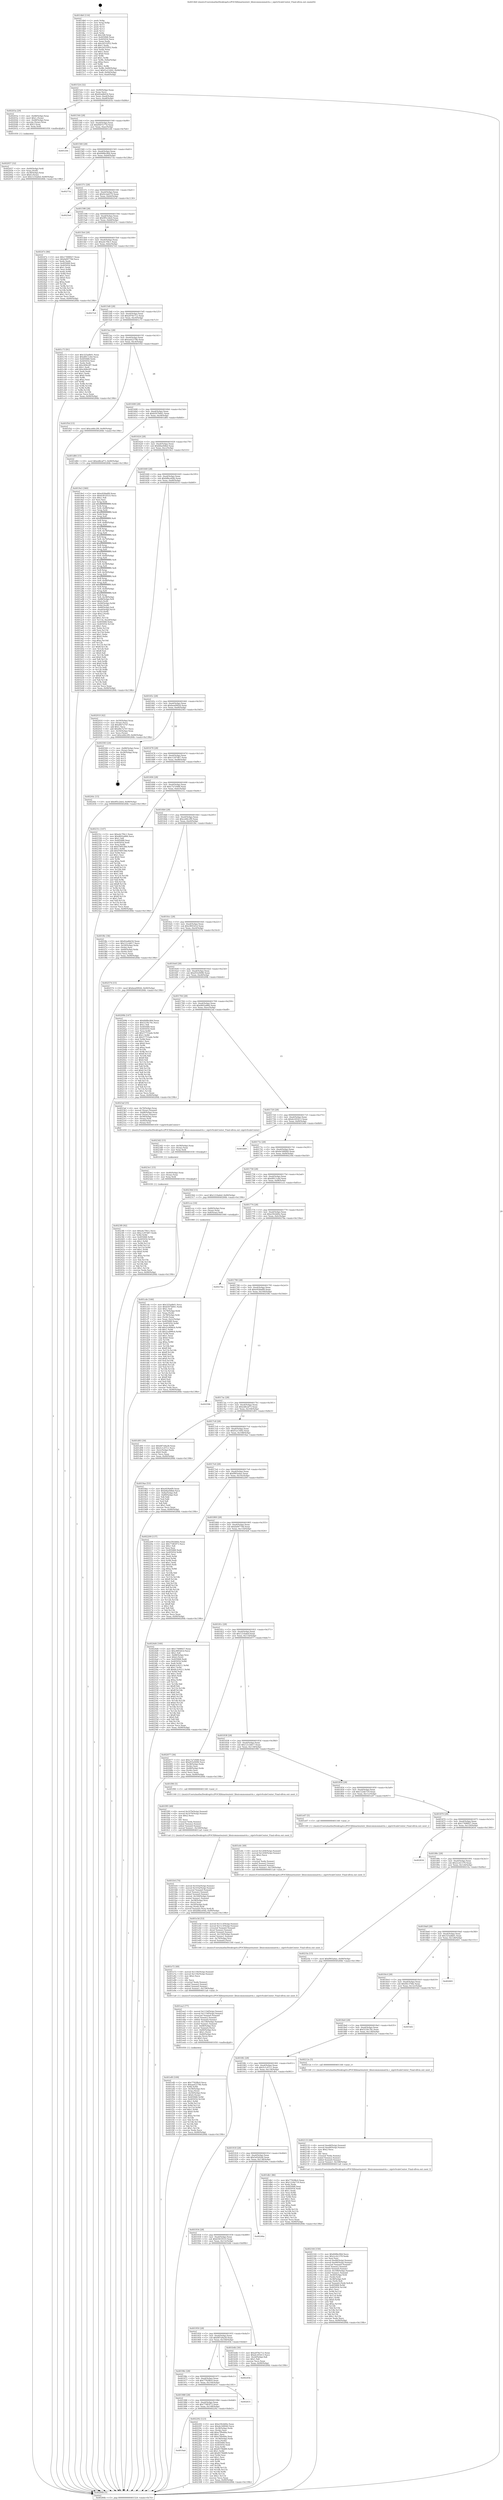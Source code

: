 digraph "0x4014b0" {
  label = "0x4014b0 (/mnt/c/Users/mathe/Desktop/tcc/POCII/binaries/extr_libuicommonmatrix.c_uiprivScaleCenter_Final-ollvm.out::main(0))"
  labelloc = "t"
  node[shape=record]

  Entry [label="",width=0.3,height=0.3,shape=circle,fillcolor=black,style=filled]
  "0x401524" [label="{
     0x401524 [32]\l
     | [instrs]\l
     &nbsp;&nbsp;0x401524 \<+6\>: mov -0x90(%rbp),%eax\l
     &nbsp;&nbsp;0x40152a \<+2\>: mov %eax,%ecx\l
     &nbsp;&nbsp;0x40152c \<+6\>: sub $0x82ad6d34,%ecx\l
     &nbsp;&nbsp;0x401532 \<+6\>: mov %eax,-0xa4(%rbp)\l
     &nbsp;&nbsp;0x401538 \<+6\>: mov %ecx,-0xa8(%rbp)\l
     &nbsp;&nbsp;0x40153e \<+6\>: je 000000000040203a \<main+0xb8a\>\l
  }"]
  "0x40203a" [label="{
     0x40203a [29]\l
     | [instrs]\l
     &nbsp;&nbsp;0x40203a \<+4\>: mov -0x48(%rbp),%rax\l
     &nbsp;&nbsp;0x40203e \<+6\>: movl $0x1,(%rax)\l
     &nbsp;&nbsp;0x402044 \<+4\>: mov -0x48(%rbp),%rax\l
     &nbsp;&nbsp;0x402048 \<+3\>: movslq (%rax),%rax\l
     &nbsp;&nbsp;0x40204b \<+4\>: shl $0x3,%rax\l
     &nbsp;&nbsp;0x40204f \<+3\>: mov %rax,%rdi\l
     &nbsp;&nbsp;0x402052 \<+5\>: call 0000000000401050 \<malloc@plt\>\l
     | [calls]\l
     &nbsp;&nbsp;0x401050 \{1\} (unknown)\l
  }"]
  "0x401544" [label="{
     0x401544 [28]\l
     | [instrs]\l
     &nbsp;&nbsp;0x401544 \<+5\>: jmp 0000000000401549 \<main+0x99\>\l
     &nbsp;&nbsp;0x401549 \<+6\>: mov -0xa4(%rbp),%eax\l
     &nbsp;&nbsp;0x40154f \<+5\>: sub $0x8407e77d,%eax\l
     &nbsp;&nbsp;0x401554 \<+6\>: mov %eax,-0xac(%rbp)\l
     &nbsp;&nbsp;0x40155a \<+6\>: je 0000000000401c64 \<main+0x7b4\>\l
  }"]
  Exit [label="",width=0.3,height=0.3,shape=circle,fillcolor=black,style=filled,peripheries=2]
  "0x401c64" [label="{
     0x401c64\l
  }", style=dashed]
  "0x401560" [label="{
     0x401560 [28]\l
     | [instrs]\l
     &nbsp;&nbsp;0x401560 \<+5\>: jmp 0000000000401565 \<main+0xb5\>\l
     &nbsp;&nbsp;0x401565 \<+6\>: mov -0xa4(%rbp),%eax\l
     &nbsp;&nbsp;0x40156b \<+5\>: sub $0x848bc90d,%eax\l
     &nbsp;&nbsp;0x401570 \<+6\>: mov %eax,-0xb0(%rbp)\l
     &nbsp;&nbsp;0x401576 \<+6\>: je 000000000040273a \<main+0x128a\>\l
  }"]
  "0x4023f0" [label="{
     0x4023f0 [92]\l
     | [instrs]\l
     &nbsp;&nbsp;0x4023f0 \<+5\>: mov $0xa4c7f4c1,%ecx\l
     &nbsp;&nbsp;0x4023f5 \<+5\>: mov $0xc1297d67,%edx\l
     &nbsp;&nbsp;0x4023fa \<+3\>: xor %r8d,%r8d\l
     &nbsp;&nbsp;0x4023fd \<+8\>: mov 0x405068,%r9d\l
     &nbsp;&nbsp;0x402405 \<+8\>: mov 0x405054,%r10d\l
     &nbsp;&nbsp;0x40240d \<+4\>: sub $0x1,%r8d\l
     &nbsp;&nbsp;0x402411 \<+3\>: mov %r9d,%r11d\l
     &nbsp;&nbsp;0x402414 \<+3\>: add %r8d,%r11d\l
     &nbsp;&nbsp;0x402417 \<+4\>: imul %r11d,%r9d\l
     &nbsp;&nbsp;0x40241b \<+4\>: and $0x1,%r9d\l
     &nbsp;&nbsp;0x40241f \<+4\>: cmp $0x0,%r9d\l
     &nbsp;&nbsp;0x402423 \<+3\>: sete %bl\l
     &nbsp;&nbsp;0x402426 \<+4\>: cmp $0xa,%r10d\l
     &nbsp;&nbsp;0x40242a \<+4\>: setl %r14b\l
     &nbsp;&nbsp;0x40242e \<+3\>: mov %bl,%r15b\l
     &nbsp;&nbsp;0x402431 \<+3\>: and %r14b,%r15b\l
     &nbsp;&nbsp;0x402434 \<+3\>: xor %r14b,%bl\l
     &nbsp;&nbsp;0x402437 \<+3\>: or %bl,%r15b\l
     &nbsp;&nbsp;0x40243a \<+4\>: test $0x1,%r15b\l
     &nbsp;&nbsp;0x40243e \<+3\>: cmovne %edx,%ecx\l
     &nbsp;&nbsp;0x402441 \<+6\>: mov %ecx,-0x90(%rbp)\l
     &nbsp;&nbsp;0x402447 \<+5\>: jmp 000000000040284b \<main+0x139b\>\l
  }"]
  "0x40273a" [label="{
     0x40273a\l
  }", style=dashed]
  "0x40157c" [label="{
     0x40157c [28]\l
     | [instrs]\l
     &nbsp;&nbsp;0x40157c \<+5\>: jmp 0000000000401581 \<main+0xd1\>\l
     &nbsp;&nbsp;0x401581 \<+6\>: mov -0xa4(%rbp),%eax\l
     &nbsp;&nbsp;0x401587 \<+5\>: sub $0x9c2ab579,%eax\l
     &nbsp;&nbsp;0x40158c \<+6\>: mov %eax,-0xb4(%rbp)\l
     &nbsp;&nbsp;0x401592 \<+6\>: je 00000000004025e0 \<main+0x1130\>\l
  }"]
  "0x4023e1" [label="{
     0x4023e1 [15]\l
     | [instrs]\l
     &nbsp;&nbsp;0x4023e1 \<+4\>: mov -0x40(%rbp),%rax\l
     &nbsp;&nbsp;0x4023e5 \<+3\>: mov (%rax),%rax\l
     &nbsp;&nbsp;0x4023e8 \<+3\>: mov %rax,%rdi\l
     &nbsp;&nbsp;0x4023eb \<+5\>: call 0000000000401030 \<free@plt\>\l
     | [calls]\l
     &nbsp;&nbsp;0x401030 \{1\} (unknown)\l
  }"]
  "0x4025e0" [label="{
     0x4025e0\l
  }", style=dashed]
  "0x401598" [label="{
     0x401598 [28]\l
     | [instrs]\l
     &nbsp;&nbsp;0x401598 \<+5\>: jmp 000000000040159d \<main+0xed\>\l
     &nbsp;&nbsp;0x40159d \<+6\>: mov -0xa4(%rbp),%eax\l
     &nbsp;&nbsp;0x4015a3 \<+5\>: sub $0x9f5c2de4,%eax\l
     &nbsp;&nbsp;0x4015a8 \<+6\>: mov %eax,-0xb8(%rbp)\l
     &nbsp;&nbsp;0x4015ae \<+6\>: je 000000000040247e \<main+0xfce\>\l
  }"]
  "0x4023d2" [label="{
     0x4023d2 [15]\l
     | [instrs]\l
     &nbsp;&nbsp;0x4023d2 \<+4\>: mov -0x58(%rbp),%rax\l
     &nbsp;&nbsp;0x4023d6 \<+3\>: mov (%rax),%rax\l
     &nbsp;&nbsp;0x4023d9 \<+3\>: mov %rax,%rdi\l
     &nbsp;&nbsp;0x4023dc \<+5\>: call 0000000000401030 \<free@plt\>\l
     | [calls]\l
     &nbsp;&nbsp;0x401030 \{1\} (unknown)\l
  }"]
  "0x40247e" [label="{
     0x40247e [86]\l
     | [instrs]\l
     &nbsp;&nbsp;0x40247e \<+5\>: mov $0x17498927,%eax\l
     &nbsp;&nbsp;0x402483 \<+5\>: mov $0xfa09779d,%ecx\l
     &nbsp;&nbsp;0x402488 \<+2\>: xor %edx,%edx\l
     &nbsp;&nbsp;0x40248a \<+7\>: mov 0x405068,%esi\l
     &nbsp;&nbsp;0x402491 \<+7\>: mov 0x405054,%edi\l
     &nbsp;&nbsp;0x402498 \<+3\>: sub $0x1,%edx\l
     &nbsp;&nbsp;0x40249b \<+3\>: mov %esi,%r8d\l
     &nbsp;&nbsp;0x40249e \<+3\>: add %edx,%r8d\l
     &nbsp;&nbsp;0x4024a1 \<+4\>: imul %r8d,%esi\l
     &nbsp;&nbsp;0x4024a5 \<+3\>: and $0x1,%esi\l
     &nbsp;&nbsp;0x4024a8 \<+3\>: cmp $0x0,%esi\l
     &nbsp;&nbsp;0x4024ab \<+4\>: sete %r9b\l
     &nbsp;&nbsp;0x4024af \<+3\>: cmp $0xa,%edi\l
     &nbsp;&nbsp;0x4024b2 \<+4\>: setl %r10b\l
     &nbsp;&nbsp;0x4024b6 \<+3\>: mov %r9b,%r11b\l
     &nbsp;&nbsp;0x4024b9 \<+3\>: and %r10b,%r11b\l
     &nbsp;&nbsp;0x4024bc \<+3\>: xor %r10b,%r9b\l
     &nbsp;&nbsp;0x4024bf \<+3\>: or %r9b,%r11b\l
     &nbsp;&nbsp;0x4024c2 \<+4\>: test $0x1,%r11b\l
     &nbsp;&nbsp;0x4024c6 \<+3\>: cmovne %ecx,%eax\l
     &nbsp;&nbsp;0x4024c9 \<+6\>: mov %eax,-0x90(%rbp)\l
     &nbsp;&nbsp;0x4024cf \<+5\>: jmp 000000000040284b \<main+0x139b\>\l
  }"]
  "0x4015b4" [label="{
     0x4015b4 [28]\l
     | [instrs]\l
     &nbsp;&nbsp;0x4015b4 \<+5\>: jmp 00000000004015b9 \<main+0x109\>\l
     &nbsp;&nbsp;0x4015b9 \<+6\>: mov -0xa4(%rbp),%eax\l
     &nbsp;&nbsp;0x4015bf \<+5\>: sub $0xa4c7f4c1,%eax\l
     &nbsp;&nbsp;0x4015c4 \<+6\>: mov %eax,-0xbc(%rbp)\l
     &nbsp;&nbsp;0x4015ca \<+6\>: je 00000000004027e4 \<main+0x1334\>\l
  }"]
  "0x4019a4" [label="{
     0x4019a4\l
  }", style=dashed]
  "0x4027e4" [label="{
     0x4027e4\l
  }", style=dashed]
  "0x4015d0" [label="{
     0x4015d0 [28]\l
     | [instrs]\l
     &nbsp;&nbsp;0x4015d0 \<+5\>: jmp 00000000004015d5 \<main+0x125\>\l
     &nbsp;&nbsp;0x4015d5 \<+6\>: mov -0xa4(%rbp),%eax\l
     &nbsp;&nbsp;0x4015db \<+5\>: sub $0xa976e712,%eax\l
     &nbsp;&nbsp;0x4015e0 \<+6\>: mov %eax,-0xc0(%rbp)\l
     &nbsp;&nbsp;0x4015e6 \<+6\>: je 0000000000401c73 \<main+0x7c3\>\l
  }"]
  "0x402292" [label="{
     0x402292 [123]\l
     | [instrs]\l
     &nbsp;&nbsp;0x402292 \<+5\>: mov $0xe59cb60e,%eax\l
     &nbsp;&nbsp;0x402297 \<+5\>: mov $0xde348940,%ecx\l
     &nbsp;&nbsp;0x40229c \<+4\>: mov -0x38(%rbp),%rdx\l
     &nbsp;&nbsp;0x4022a0 \<+2\>: mov (%rdx),%esi\l
     &nbsp;&nbsp;0x4022a2 \<+6\>: add $0xe7f0e84a,%esi\l
     &nbsp;&nbsp;0x4022a8 \<+3\>: add $0x1,%esi\l
     &nbsp;&nbsp;0x4022ab \<+6\>: sub $0xe7f0e84a,%esi\l
     &nbsp;&nbsp;0x4022b1 \<+4\>: mov -0x38(%rbp),%rdx\l
     &nbsp;&nbsp;0x4022b5 \<+2\>: mov %esi,(%rdx)\l
     &nbsp;&nbsp;0x4022b7 \<+7\>: mov 0x405068,%esi\l
     &nbsp;&nbsp;0x4022be \<+7\>: mov 0x405054,%edi\l
     &nbsp;&nbsp;0x4022c5 \<+3\>: mov %esi,%r8d\l
     &nbsp;&nbsp;0x4022c8 \<+7\>: sub $0x8579b8f9,%r8d\l
     &nbsp;&nbsp;0x4022cf \<+4\>: sub $0x1,%r8d\l
     &nbsp;&nbsp;0x4022d3 \<+7\>: add $0x8579b8f9,%r8d\l
     &nbsp;&nbsp;0x4022da \<+4\>: imul %r8d,%esi\l
     &nbsp;&nbsp;0x4022de \<+3\>: and $0x1,%esi\l
     &nbsp;&nbsp;0x4022e1 \<+3\>: cmp $0x0,%esi\l
     &nbsp;&nbsp;0x4022e4 \<+4\>: sete %r9b\l
     &nbsp;&nbsp;0x4022e8 \<+3\>: cmp $0xa,%edi\l
     &nbsp;&nbsp;0x4022eb \<+4\>: setl %r10b\l
     &nbsp;&nbsp;0x4022ef \<+3\>: mov %r9b,%r11b\l
     &nbsp;&nbsp;0x4022f2 \<+3\>: and %r10b,%r11b\l
     &nbsp;&nbsp;0x4022f5 \<+3\>: xor %r10b,%r9b\l
     &nbsp;&nbsp;0x4022f8 \<+3\>: or %r9b,%r11b\l
     &nbsp;&nbsp;0x4022fb \<+4\>: test $0x1,%r11b\l
     &nbsp;&nbsp;0x4022ff \<+3\>: cmovne %ecx,%eax\l
     &nbsp;&nbsp;0x402302 \<+6\>: mov %eax,-0x90(%rbp)\l
     &nbsp;&nbsp;0x402308 \<+5\>: jmp 000000000040284b \<main+0x139b\>\l
  }"]
  "0x401c73" [label="{
     0x401c73 [91]\l
     | [instrs]\l
     &nbsp;&nbsp;0x401c73 \<+5\>: mov $0x325adb01,%eax\l
     &nbsp;&nbsp;0x401c78 \<+5\>: mov $0xdf411c6d,%ecx\l
     &nbsp;&nbsp;0x401c7d \<+7\>: mov 0x405068,%edx\l
     &nbsp;&nbsp;0x401c84 \<+7\>: mov 0x405054,%esi\l
     &nbsp;&nbsp;0x401c8b \<+2\>: mov %edx,%edi\l
     &nbsp;&nbsp;0x401c8d \<+6\>: sub $0xc606c0f7,%edi\l
     &nbsp;&nbsp;0x401c93 \<+3\>: sub $0x1,%edi\l
     &nbsp;&nbsp;0x401c96 \<+6\>: add $0xc606c0f7,%edi\l
     &nbsp;&nbsp;0x401c9c \<+3\>: imul %edi,%edx\l
     &nbsp;&nbsp;0x401c9f \<+3\>: and $0x1,%edx\l
     &nbsp;&nbsp;0x401ca2 \<+3\>: cmp $0x0,%edx\l
     &nbsp;&nbsp;0x401ca5 \<+4\>: sete %r8b\l
     &nbsp;&nbsp;0x401ca9 \<+3\>: cmp $0xa,%esi\l
     &nbsp;&nbsp;0x401cac \<+4\>: setl %r9b\l
     &nbsp;&nbsp;0x401cb0 \<+3\>: mov %r8b,%r10b\l
     &nbsp;&nbsp;0x401cb3 \<+3\>: and %r9b,%r10b\l
     &nbsp;&nbsp;0x401cb6 \<+3\>: xor %r9b,%r8b\l
     &nbsp;&nbsp;0x401cb9 \<+3\>: or %r8b,%r10b\l
     &nbsp;&nbsp;0x401cbc \<+4\>: test $0x1,%r10b\l
     &nbsp;&nbsp;0x401cc0 \<+3\>: cmovne %ecx,%eax\l
     &nbsp;&nbsp;0x401cc3 \<+6\>: mov %eax,-0x90(%rbp)\l
     &nbsp;&nbsp;0x401cc9 \<+5\>: jmp 000000000040284b \<main+0x139b\>\l
  }"]
  "0x4015ec" [label="{
     0x4015ec [28]\l
     | [instrs]\l
     &nbsp;&nbsp;0x4015ec \<+5\>: jmp 00000000004015f1 \<main+0x141\>\l
     &nbsp;&nbsp;0x4015f1 \<+6\>: mov -0xa4(%rbp),%eax\l
     &nbsp;&nbsp;0x4015f7 \<+5\>: sub $0xaa42279b,%eax\l
     &nbsp;&nbsp;0x4015fc \<+6\>: mov %eax,-0xc4(%rbp)\l
     &nbsp;&nbsp;0x401602 \<+6\>: je 0000000000401f5d \<main+0xaad\>\l
  }"]
  "0x401988" [label="{
     0x401988 [28]\l
     | [instrs]\l
     &nbsp;&nbsp;0x401988 \<+5\>: jmp 000000000040198d \<main+0x4dd\>\l
     &nbsp;&nbsp;0x40198d \<+6\>: mov -0xa4(%rbp),%eax\l
     &nbsp;&nbsp;0x401993 \<+5\>: sub $0x77d83f73,%eax\l
     &nbsp;&nbsp;0x401998 \<+6\>: mov %eax,-0x148(%rbp)\l
     &nbsp;&nbsp;0x40199e \<+6\>: je 0000000000402292 \<main+0xde2\>\l
  }"]
  "0x401f5d" [label="{
     0x401f5d [15]\l
     | [instrs]\l
     &nbsp;&nbsp;0x401f5d \<+10\>: movl $0xce66c2f9,-0x90(%rbp)\l
     &nbsp;&nbsp;0x401f67 \<+5\>: jmp 000000000040284b \<main+0x139b\>\l
  }"]
  "0x401608" [label="{
     0x401608 [28]\l
     | [instrs]\l
     &nbsp;&nbsp;0x401608 \<+5\>: jmp 000000000040160d \<main+0x15d\>\l
     &nbsp;&nbsp;0x40160d \<+6\>: mov -0xa4(%rbp),%eax\l
     &nbsp;&nbsp;0x401613 \<+5\>: sub $0xb507b841,%eax\l
     &nbsp;&nbsp;0x401618 \<+6\>: mov %eax,-0xc8(%rbp)\l
     &nbsp;&nbsp;0x40161e \<+6\>: je 0000000000401d84 \<main+0x8d4\>\l
  }"]
  "0x402631" [label="{
     0x402631\l
  }", style=dashed]
  "0x401d84" [label="{
     0x401d84 [15]\l
     | [instrs]\l
     &nbsp;&nbsp;0x401d84 \<+10\>: movl $0xed6caf73,-0x90(%rbp)\l
     &nbsp;&nbsp;0x401d8e \<+5\>: jmp 000000000040284b \<main+0x139b\>\l
  }"]
  "0x401624" [label="{
     0x401624 [28]\l
     | [instrs]\l
     &nbsp;&nbsp;0x401624 \<+5\>: jmp 0000000000401629 \<main+0x179\>\l
     &nbsp;&nbsp;0x401629 \<+6\>: mov -0xa4(%rbp),%eax\l
     &nbsp;&nbsp;0x40162f \<+5\>: sub $0xb8ae9dbd,%eax\l
     &nbsp;&nbsp;0x401634 \<+6\>: mov %eax,-0xcc(%rbp)\l
     &nbsp;&nbsp;0x40163a \<+6\>: je 00000000004019e3 \<main+0x533\>\l
  }"]
  "0x40196c" [label="{
     0x40196c [28]\l
     | [instrs]\l
     &nbsp;&nbsp;0x40196c \<+5\>: jmp 0000000000401971 \<main+0x4c1\>\l
     &nbsp;&nbsp;0x401971 \<+6\>: mov -0xa4(%rbp),%eax\l
     &nbsp;&nbsp;0x401977 \<+5\>: sub $0x7792f8c0,%eax\l
     &nbsp;&nbsp;0x40197c \<+6\>: mov %eax,-0x144(%rbp)\l
     &nbsp;&nbsp;0x401982 \<+6\>: je 0000000000402631 \<main+0x1181\>\l
  }"]
  "0x4019e3" [label="{
     0x4019e3 [360]\l
     | [instrs]\l
     &nbsp;&nbsp;0x4019e3 \<+5\>: mov $0xe928a6f9,%eax\l
     &nbsp;&nbsp;0x4019e8 \<+5\>: mov $0x63610533,%ecx\l
     &nbsp;&nbsp;0x4019ed \<+2\>: mov $0x1,%dl\l
     &nbsp;&nbsp;0x4019ef \<+2\>: xor %esi,%esi\l
     &nbsp;&nbsp;0x4019f1 \<+3\>: mov %rsp,%rdi\l
     &nbsp;&nbsp;0x4019f4 \<+4\>: add $0xfffffffffffffff0,%rdi\l
     &nbsp;&nbsp;0x4019f8 \<+3\>: mov %rdi,%rsp\l
     &nbsp;&nbsp;0x4019fb \<+7\>: mov %rdi,-0x88(%rbp)\l
     &nbsp;&nbsp;0x401a02 \<+3\>: mov %rsp,%rdi\l
     &nbsp;&nbsp;0x401a05 \<+4\>: add $0xfffffffffffffff0,%rdi\l
     &nbsp;&nbsp;0x401a09 \<+3\>: mov %rdi,%rsp\l
     &nbsp;&nbsp;0x401a0c \<+3\>: mov %rsp,%r8\l
     &nbsp;&nbsp;0x401a0f \<+4\>: add $0xfffffffffffffff0,%r8\l
     &nbsp;&nbsp;0x401a13 \<+3\>: mov %r8,%rsp\l
     &nbsp;&nbsp;0x401a16 \<+4\>: mov %r8,-0x80(%rbp)\l
     &nbsp;&nbsp;0x401a1a \<+3\>: mov %rsp,%r8\l
     &nbsp;&nbsp;0x401a1d \<+4\>: add $0xfffffffffffffff0,%r8\l
     &nbsp;&nbsp;0x401a21 \<+3\>: mov %r8,%rsp\l
     &nbsp;&nbsp;0x401a24 \<+4\>: mov %r8,-0x78(%rbp)\l
     &nbsp;&nbsp;0x401a28 \<+3\>: mov %rsp,%r8\l
     &nbsp;&nbsp;0x401a2b \<+4\>: add $0xfffffffffffffff0,%r8\l
     &nbsp;&nbsp;0x401a2f \<+3\>: mov %r8,%rsp\l
     &nbsp;&nbsp;0x401a32 \<+4\>: mov %r8,-0x70(%rbp)\l
     &nbsp;&nbsp;0x401a36 \<+3\>: mov %rsp,%r8\l
     &nbsp;&nbsp;0x401a39 \<+4\>: add $0xfffffffffffffff0,%r8\l
     &nbsp;&nbsp;0x401a3d \<+3\>: mov %r8,%rsp\l
     &nbsp;&nbsp;0x401a40 \<+4\>: mov %r8,-0x68(%rbp)\l
     &nbsp;&nbsp;0x401a44 \<+3\>: mov %rsp,%r8\l
     &nbsp;&nbsp;0x401a47 \<+4\>: add $0xfffffffffffffff0,%r8\l
     &nbsp;&nbsp;0x401a4b \<+3\>: mov %r8,%rsp\l
     &nbsp;&nbsp;0x401a4e \<+4\>: mov %r8,-0x60(%rbp)\l
     &nbsp;&nbsp;0x401a52 \<+3\>: mov %rsp,%r8\l
     &nbsp;&nbsp;0x401a55 \<+4\>: add $0xfffffffffffffff0,%r8\l
     &nbsp;&nbsp;0x401a59 \<+3\>: mov %r8,%rsp\l
     &nbsp;&nbsp;0x401a5c \<+4\>: mov %r8,-0x58(%rbp)\l
     &nbsp;&nbsp;0x401a60 \<+3\>: mov %rsp,%r8\l
     &nbsp;&nbsp;0x401a63 \<+4\>: add $0xfffffffffffffff0,%r8\l
     &nbsp;&nbsp;0x401a67 \<+3\>: mov %r8,%rsp\l
     &nbsp;&nbsp;0x401a6a \<+4\>: mov %r8,-0x50(%rbp)\l
     &nbsp;&nbsp;0x401a6e \<+3\>: mov %rsp,%r8\l
     &nbsp;&nbsp;0x401a71 \<+4\>: add $0xfffffffffffffff0,%r8\l
     &nbsp;&nbsp;0x401a75 \<+3\>: mov %r8,%rsp\l
     &nbsp;&nbsp;0x401a78 \<+4\>: mov %r8,-0x48(%rbp)\l
     &nbsp;&nbsp;0x401a7c \<+3\>: mov %rsp,%r8\l
     &nbsp;&nbsp;0x401a7f \<+4\>: add $0xfffffffffffffff0,%r8\l
     &nbsp;&nbsp;0x401a83 \<+3\>: mov %r8,%rsp\l
     &nbsp;&nbsp;0x401a86 \<+4\>: mov %r8,-0x40(%rbp)\l
     &nbsp;&nbsp;0x401a8a \<+3\>: mov %rsp,%r8\l
     &nbsp;&nbsp;0x401a8d \<+4\>: add $0xfffffffffffffff0,%r8\l
     &nbsp;&nbsp;0x401a91 \<+3\>: mov %r8,%rsp\l
     &nbsp;&nbsp;0x401a94 \<+4\>: mov %r8,-0x38(%rbp)\l
     &nbsp;&nbsp;0x401a98 \<+7\>: mov -0x88(%rbp),%r8\l
     &nbsp;&nbsp;0x401a9f \<+7\>: movl $0x0,(%r8)\l
     &nbsp;&nbsp;0x401aa6 \<+7\>: mov -0x94(%rbp),%r9d\l
     &nbsp;&nbsp;0x401aad \<+3\>: mov %r9d,(%rdi)\l
     &nbsp;&nbsp;0x401ab0 \<+4\>: mov -0x80(%rbp),%r8\l
     &nbsp;&nbsp;0x401ab4 \<+7\>: mov -0xa0(%rbp),%r10\l
     &nbsp;&nbsp;0x401abb \<+3\>: mov %r10,(%r8)\l
     &nbsp;&nbsp;0x401abe \<+3\>: cmpl $0x2,(%rdi)\l
     &nbsp;&nbsp;0x401ac1 \<+4\>: setne %r11b\l
     &nbsp;&nbsp;0x401ac5 \<+4\>: and $0x1,%r11b\l
     &nbsp;&nbsp;0x401ac9 \<+4\>: mov %r11b,-0x2d(%rbp)\l
     &nbsp;&nbsp;0x401acd \<+7\>: mov 0x405068,%ebx\l
     &nbsp;&nbsp;0x401ad4 \<+8\>: mov 0x405054,%r14d\l
     &nbsp;&nbsp;0x401adc \<+3\>: sub $0x1,%esi\l
     &nbsp;&nbsp;0x401adf \<+3\>: mov %ebx,%r15d\l
     &nbsp;&nbsp;0x401ae2 \<+3\>: add %esi,%r15d\l
     &nbsp;&nbsp;0x401ae5 \<+4\>: imul %r15d,%ebx\l
     &nbsp;&nbsp;0x401ae9 \<+3\>: and $0x1,%ebx\l
     &nbsp;&nbsp;0x401aec \<+3\>: cmp $0x0,%ebx\l
     &nbsp;&nbsp;0x401aef \<+4\>: sete %r11b\l
     &nbsp;&nbsp;0x401af3 \<+4\>: cmp $0xa,%r14d\l
     &nbsp;&nbsp;0x401af7 \<+4\>: setl %r12b\l
     &nbsp;&nbsp;0x401afb \<+3\>: mov %r11b,%r13b\l
     &nbsp;&nbsp;0x401afe \<+4\>: xor $0xff,%r13b\l
     &nbsp;&nbsp;0x401b02 \<+3\>: mov %r12b,%sil\l
     &nbsp;&nbsp;0x401b05 \<+4\>: xor $0xff,%sil\l
     &nbsp;&nbsp;0x401b09 \<+3\>: xor $0x0,%dl\l
     &nbsp;&nbsp;0x401b0c \<+3\>: mov %r13b,%dil\l
     &nbsp;&nbsp;0x401b0f \<+4\>: and $0x0,%dil\l
     &nbsp;&nbsp;0x401b13 \<+3\>: and %dl,%r11b\l
     &nbsp;&nbsp;0x401b16 \<+3\>: mov %sil,%r8b\l
     &nbsp;&nbsp;0x401b19 \<+4\>: and $0x0,%r8b\l
     &nbsp;&nbsp;0x401b1d \<+3\>: and %dl,%r12b\l
     &nbsp;&nbsp;0x401b20 \<+3\>: or %r11b,%dil\l
     &nbsp;&nbsp;0x401b23 \<+3\>: or %r12b,%r8b\l
     &nbsp;&nbsp;0x401b26 \<+3\>: xor %r8b,%dil\l
     &nbsp;&nbsp;0x401b29 \<+3\>: or %sil,%r13b\l
     &nbsp;&nbsp;0x401b2c \<+4\>: xor $0xff,%r13b\l
     &nbsp;&nbsp;0x401b30 \<+3\>: or $0x0,%dl\l
     &nbsp;&nbsp;0x401b33 \<+3\>: and %dl,%r13b\l
     &nbsp;&nbsp;0x401b36 \<+3\>: or %r13b,%dil\l
     &nbsp;&nbsp;0x401b39 \<+4\>: test $0x1,%dil\l
     &nbsp;&nbsp;0x401b3d \<+3\>: cmovne %ecx,%eax\l
     &nbsp;&nbsp;0x401b40 \<+6\>: mov %eax,-0x90(%rbp)\l
     &nbsp;&nbsp;0x401b46 \<+5\>: jmp 000000000040284b \<main+0x139b\>\l
  }"]
  "0x401640" [label="{
     0x401640 [28]\l
     | [instrs]\l
     &nbsp;&nbsp;0x401640 \<+5\>: jmp 0000000000401645 \<main+0x195\>\l
     &nbsp;&nbsp;0x401645 \<+6\>: mov -0xa4(%rbp),%eax\l
     &nbsp;&nbsp;0x40164b \<+5\>: sub $0xb8bce64b,%eax\l
     &nbsp;&nbsp;0x401650 \<+6\>: mov %eax,-0xd0(%rbp)\l
     &nbsp;&nbsp;0x401656 \<+6\>: je 0000000000402010 \<main+0xb60\>\l
  }"]
  "0x40245b" [label="{
     0x40245b\l
  }", style=dashed]
  "0x402010" [label="{
     0x402010 [42]\l
     | [instrs]\l
     &nbsp;&nbsp;0x402010 \<+4\>: mov -0x50(%rbp),%rax\l
     &nbsp;&nbsp;0x402014 \<+2\>: mov (%rax),%ecx\l
     &nbsp;&nbsp;0x402016 \<+6\>: sub $0xd9e7a747,%ecx\l
     &nbsp;&nbsp;0x40201c \<+3\>: add $0x1,%ecx\l
     &nbsp;&nbsp;0x40201f \<+6\>: add $0xd9e7a747,%ecx\l
     &nbsp;&nbsp;0x402025 \<+4\>: mov -0x50(%rbp),%rax\l
     &nbsp;&nbsp;0x402029 \<+2\>: mov %ecx,(%rax)\l
     &nbsp;&nbsp;0x40202b \<+10\>: movl $0xce66c2f9,-0x90(%rbp)\l
     &nbsp;&nbsp;0x402035 \<+5\>: jmp 000000000040284b \<main+0x139b\>\l
  }"]
  "0x40165c" [label="{
     0x40165c [28]\l
     | [instrs]\l
     &nbsp;&nbsp;0x40165c \<+5\>: jmp 0000000000401661 \<main+0x1b1\>\l
     &nbsp;&nbsp;0x401661 \<+6\>: mov -0xa4(%rbp),%eax\l
     &nbsp;&nbsp;0x401667 \<+5\>: sub $0xbea09926,%eax\l
     &nbsp;&nbsp;0x40166c \<+6\>: mov %eax,-0xd4(%rbp)\l
     &nbsp;&nbsp;0x401672 \<+6\>: je 0000000000402583 \<main+0x10d3\>\l
  }"]
  "0x402164" [label="{
     0x402164 [150]\l
     | [instrs]\l
     &nbsp;&nbsp;0x402164 \<+5\>: mov $0x848bc90d,%ecx\l
     &nbsp;&nbsp;0x402169 \<+5\>: mov $0x2ccb1379,%edx\l
     &nbsp;&nbsp;0x40216e \<+2\>: xor %esi,%esi\l
     &nbsp;&nbsp;0x402170 \<+8\>: movsd 0xe90(%rip),%xmm1\l
     &nbsp;&nbsp;0x402178 \<+8\>: movsd 0xe90(%rip),%xmm2\l
     &nbsp;&nbsp;0x402180 \<+4\>: cvtss2sd %xmm0,%xmm0\l
     &nbsp;&nbsp;0x402184 \<+4\>: divsd %xmm2,%xmm0\l
     &nbsp;&nbsp;0x402188 \<+4\>: addsd %xmm0,%xmm1\l
     &nbsp;&nbsp;0x40218c \<+8\>: movsd -0x168(%rbp),%xmm0\l
     &nbsp;&nbsp;0x402194 \<+4\>: mulsd %xmm1,%xmm0\l
     &nbsp;&nbsp;0x402198 \<+4\>: mov -0x40(%rbp),%rdi\l
     &nbsp;&nbsp;0x40219c \<+3\>: mov (%rdi),%rdi\l
     &nbsp;&nbsp;0x40219f \<+4\>: mov -0x38(%rbp),%r8\l
     &nbsp;&nbsp;0x4021a3 \<+3\>: movslq (%r8),%r8\l
     &nbsp;&nbsp;0x4021a6 \<+6\>: movsd %xmm0,(%rdi,%r8,8)\l
     &nbsp;&nbsp;0x4021ac \<+8\>: mov 0x405068,%r9d\l
     &nbsp;&nbsp;0x4021b4 \<+8\>: mov 0x405054,%r10d\l
     &nbsp;&nbsp;0x4021bc \<+3\>: sub $0x1,%esi\l
     &nbsp;&nbsp;0x4021bf \<+3\>: mov %r9d,%r11d\l
     &nbsp;&nbsp;0x4021c2 \<+3\>: add %esi,%r11d\l
     &nbsp;&nbsp;0x4021c5 \<+4\>: imul %r11d,%r9d\l
     &nbsp;&nbsp;0x4021c9 \<+4\>: and $0x1,%r9d\l
     &nbsp;&nbsp;0x4021cd \<+4\>: cmp $0x0,%r9d\l
     &nbsp;&nbsp;0x4021d1 \<+3\>: sete %bl\l
     &nbsp;&nbsp;0x4021d4 \<+4\>: cmp $0xa,%r10d\l
     &nbsp;&nbsp;0x4021d8 \<+4\>: setl %r14b\l
     &nbsp;&nbsp;0x4021dc \<+3\>: mov %bl,%r15b\l
     &nbsp;&nbsp;0x4021df \<+3\>: and %r14b,%r15b\l
     &nbsp;&nbsp;0x4021e2 \<+3\>: xor %r14b,%bl\l
     &nbsp;&nbsp;0x4021e5 \<+3\>: or %bl,%r15b\l
     &nbsp;&nbsp;0x4021e8 \<+4\>: test $0x1,%r15b\l
     &nbsp;&nbsp;0x4021ec \<+3\>: cmovne %edx,%ecx\l
     &nbsp;&nbsp;0x4021ef \<+6\>: mov %ecx,-0x90(%rbp)\l
     &nbsp;&nbsp;0x4021f5 \<+5\>: jmp 000000000040284b \<main+0x139b\>\l
  }"]
  "0x402583" [label="{
     0x402583 [24]\l
     | [instrs]\l
     &nbsp;&nbsp;0x402583 \<+7\>: mov -0x88(%rbp),%rax\l
     &nbsp;&nbsp;0x40258a \<+2\>: mov (%rax),%eax\l
     &nbsp;&nbsp;0x40258c \<+4\>: lea -0x28(%rbp),%rsp\l
     &nbsp;&nbsp;0x402590 \<+1\>: pop %rbx\l
     &nbsp;&nbsp;0x402591 \<+2\>: pop %r12\l
     &nbsp;&nbsp;0x402593 \<+2\>: pop %r13\l
     &nbsp;&nbsp;0x402595 \<+2\>: pop %r14\l
     &nbsp;&nbsp;0x402597 \<+2\>: pop %r15\l
     &nbsp;&nbsp;0x402599 \<+1\>: pop %rbp\l
     &nbsp;&nbsp;0x40259a \<+1\>: ret\l
  }"]
  "0x401678" [label="{
     0x401678 [28]\l
     | [instrs]\l
     &nbsp;&nbsp;0x401678 \<+5\>: jmp 000000000040167d \<main+0x1cd\>\l
     &nbsp;&nbsp;0x40167d \<+6\>: mov -0xa4(%rbp),%eax\l
     &nbsp;&nbsp;0x401683 \<+5\>: sub $0xc1297d67,%eax\l
     &nbsp;&nbsp;0x401688 \<+6\>: mov %eax,-0xd8(%rbp)\l
     &nbsp;&nbsp;0x40168e \<+6\>: je 000000000040244c \<main+0xf9c\>\l
  }"]
  "0x402133" [label="{
     0x402133 [49]\l
     | [instrs]\l
     &nbsp;&nbsp;0x402133 \<+8\>: movsd 0xedd(%rip),%xmm0\l
     &nbsp;&nbsp;0x40213b \<+8\>: movsd 0xedd(%rip),%xmm1\l
     &nbsp;&nbsp;0x402143 \<+5\>: mov $0x2,%ecx\l
     &nbsp;&nbsp;0x402148 \<+1\>: cltd\l
     &nbsp;&nbsp;0x402149 \<+2\>: idiv %ecx\l
     &nbsp;&nbsp;0x40214b \<+4\>: cvtsi2sd %edx,%xmm2\l
     &nbsp;&nbsp;0x40214f \<+4\>: mulsd %xmm2,%xmm1\l
     &nbsp;&nbsp;0x402153 \<+4\>: addsd %xmm0,%xmm1\l
     &nbsp;&nbsp;0x402157 \<+8\>: movsd %xmm1,-0x168(%rbp)\l
     &nbsp;&nbsp;0x40215f \<+5\>: call 00000000004011a0 \<next_f\>\l
     | [calls]\l
     &nbsp;&nbsp;0x4011a0 \{1\} (/mnt/c/Users/mathe/Desktop/tcc/POCII/binaries/extr_libuicommonmatrix.c_uiprivScaleCenter_Final-ollvm.out::next_f)\l
  }"]
  "0x40244c" [label="{
     0x40244c [15]\l
     | [instrs]\l
     &nbsp;&nbsp;0x40244c \<+10\>: movl $0x9f5c2de4,-0x90(%rbp)\l
     &nbsp;&nbsp;0x402456 \<+5\>: jmp 000000000040284b \<main+0x139b\>\l
  }"]
  "0x401694" [label="{
     0x401694 [28]\l
     | [instrs]\l
     &nbsp;&nbsp;0x401694 \<+5\>: jmp 0000000000401699 \<main+0x1e9\>\l
     &nbsp;&nbsp;0x401699 \<+6\>: mov -0xa4(%rbp),%eax\l
     &nbsp;&nbsp;0x40169f \<+5\>: sub $0xc7a7e9d8,%eax\l
     &nbsp;&nbsp;0x4016a4 \<+6\>: mov %eax,-0xdc(%rbp)\l
     &nbsp;&nbsp;0x4016aa \<+6\>: je 000000000040231c \<main+0xe6c\>\l
  }"]
  "0x402057" [label="{
     0x402057 [32]\l
     | [instrs]\l
     &nbsp;&nbsp;0x402057 \<+4\>: mov -0x40(%rbp),%rdi\l
     &nbsp;&nbsp;0x40205b \<+3\>: mov %rax,(%rdi)\l
     &nbsp;&nbsp;0x40205e \<+4\>: mov -0x38(%rbp),%rax\l
     &nbsp;&nbsp;0x402062 \<+6\>: movl $0x0,(%rax)\l
     &nbsp;&nbsp;0x402068 \<+10\>: movl $0x1216a6ef,-0x90(%rbp)\l
     &nbsp;&nbsp;0x402072 \<+5\>: jmp 000000000040284b \<main+0x139b\>\l
  }"]
  "0x40231c" [label="{
     0x40231c [147]\l
     | [instrs]\l
     &nbsp;&nbsp;0x40231c \<+5\>: mov $0xa4c7f4c1,%eax\l
     &nbsp;&nbsp;0x402321 \<+5\>: mov $0xd602a866,%ecx\l
     &nbsp;&nbsp;0x402326 \<+2\>: mov $0x1,%dl\l
     &nbsp;&nbsp;0x402328 \<+7\>: mov 0x405068,%esi\l
     &nbsp;&nbsp;0x40232f \<+7\>: mov 0x405054,%edi\l
     &nbsp;&nbsp;0x402336 \<+3\>: mov %esi,%r8d\l
     &nbsp;&nbsp;0x402339 \<+7\>: sub $0xf789538d,%r8d\l
     &nbsp;&nbsp;0x402340 \<+4\>: sub $0x1,%r8d\l
     &nbsp;&nbsp;0x402344 \<+7\>: add $0xf789538d,%r8d\l
     &nbsp;&nbsp;0x40234b \<+4\>: imul %r8d,%esi\l
     &nbsp;&nbsp;0x40234f \<+3\>: and $0x1,%esi\l
     &nbsp;&nbsp;0x402352 \<+3\>: cmp $0x0,%esi\l
     &nbsp;&nbsp;0x402355 \<+4\>: sete %r9b\l
     &nbsp;&nbsp;0x402359 \<+3\>: cmp $0xa,%edi\l
     &nbsp;&nbsp;0x40235c \<+4\>: setl %r10b\l
     &nbsp;&nbsp;0x402360 \<+3\>: mov %r9b,%r11b\l
     &nbsp;&nbsp;0x402363 \<+4\>: xor $0xff,%r11b\l
     &nbsp;&nbsp;0x402367 \<+3\>: mov %r10b,%bl\l
     &nbsp;&nbsp;0x40236a \<+3\>: xor $0xff,%bl\l
     &nbsp;&nbsp;0x40236d \<+3\>: xor $0x1,%dl\l
     &nbsp;&nbsp;0x402370 \<+3\>: mov %r11b,%r14b\l
     &nbsp;&nbsp;0x402373 \<+4\>: and $0xff,%r14b\l
     &nbsp;&nbsp;0x402377 \<+3\>: and %dl,%r9b\l
     &nbsp;&nbsp;0x40237a \<+3\>: mov %bl,%r15b\l
     &nbsp;&nbsp;0x40237d \<+4\>: and $0xff,%r15b\l
     &nbsp;&nbsp;0x402381 \<+3\>: and %dl,%r10b\l
     &nbsp;&nbsp;0x402384 \<+3\>: or %r9b,%r14b\l
     &nbsp;&nbsp;0x402387 \<+3\>: or %r10b,%r15b\l
     &nbsp;&nbsp;0x40238a \<+3\>: xor %r15b,%r14b\l
     &nbsp;&nbsp;0x40238d \<+3\>: or %bl,%r11b\l
     &nbsp;&nbsp;0x402390 \<+4\>: xor $0xff,%r11b\l
     &nbsp;&nbsp;0x402394 \<+3\>: or $0x1,%dl\l
     &nbsp;&nbsp;0x402397 \<+3\>: and %dl,%r11b\l
     &nbsp;&nbsp;0x40239a \<+3\>: or %r11b,%r14b\l
     &nbsp;&nbsp;0x40239d \<+4\>: test $0x1,%r14b\l
     &nbsp;&nbsp;0x4023a1 \<+3\>: cmovne %ecx,%eax\l
     &nbsp;&nbsp;0x4023a4 \<+6\>: mov %eax,-0x90(%rbp)\l
     &nbsp;&nbsp;0x4023aa \<+5\>: jmp 000000000040284b \<main+0x139b\>\l
  }"]
  "0x4016b0" [label="{
     0x4016b0 [28]\l
     | [instrs]\l
     &nbsp;&nbsp;0x4016b0 \<+5\>: jmp 00000000004016b5 \<main+0x205\>\l
     &nbsp;&nbsp;0x4016b5 \<+6\>: mov -0xa4(%rbp),%eax\l
     &nbsp;&nbsp;0x4016bb \<+5\>: sub $0xce66c2f9,%eax\l
     &nbsp;&nbsp;0x4016c0 \<+6\>: mov %eax,-0xe0(%rbp)\l
     &nbsp;&nbsp;0x4016c6 \<+6\>: je 0000000000401f6c \<main+0xabc\>\l
  }"]
  "0x401fc6" [label="{
     0x401fc6 [74]\l
     | [instrs]\l
     &nbsp;&nbsp;0x401fc6 \<+8\>: movsd 0x103a(%rip),%xmm1\l
     &nbsp;&nbsp;0x401fce \<+8\>: movsd 0x103a(%rip),%xmm2\l
     &nbsp;&nbsp;0x401fd6 \<+4\>: cvtss2sd %xmm0,%xmm0\l
     &nbsp;&nbsp;0x401fda \<+4\>: divsd %xmm2,%xmm0\l
     &nbsp;&nbsp;0x401fde \<+4\>: addsd %xmm0,%xmm1\l
     &nbsp;&nbsp;0x401fe2 \<+8\>: movsd -0x160(%rbp),%xmm0\l
     &nbsp;&nbsp;0x401fea \<+4\>: mulsd %xmm1,%xmm0\l
     &nbsp;&nbsp;0x401fee \<+4\>: mov -0x58(%rbp),%rsi\l
     &nbsp;&nbsp;0x401ff2 \<+3\>: mov (%rsi),%rsi\l
     &nbsp;&nbsp;0x401ff5 \<+4\>: mov -0x50(%rbp),%rdi\l
     &nbsp;&nbsp;0x401ff9 \<+3\>: movslq (%rdi),%rdi\l
     &nbsp;&nbsp;0x401ffc \<+5\>: movsd %xmm0,(%rsi,%rdi,8)\l
     &nbsp;&nbsp;0x402001 \<+10\>: movl $0xb8bce64b,-0x90(%rbp)\l
     &nbsp;&nbsp;0x40200b \<+5\>: jmp 000000000040284b \<main+0x139b\>\l
  }"]
  "0x401f6c" [label="{
     0x401f6c [36]\l
     | [instrs]\l
     &nbsp;&nbsp;0x401f6c \<+5\>: mov $0x82ad6d34,%eax\l
     &nbsp;&nbsp;0x401f71 \<+5\>: mov $0x121cb817,%ecx\l
     &nbsp;&nbsp;0x401f76 \<+4\>: mov -0x50(%rbp),%rdx\l
     &nbsp;&nbsp;0x401f7a \<+2\>: mov (%rdx),%esi\l
     &nbsp;&nbsp;0x401f7c \<+4\>: mov -0x60(%rbp),%rdx\l
     &nbsp;&nbsp;0x401f80 \<+2\>: cmp (%rdx),%esi\l
     &nbsp;&nbsp;0x401f82 \<+3\>: cmovl %ecx,%eax\l
     &nbsp;&nbsp;0x401f85 \<+6\>: mov %eax,-0x90(%rbp)\l
     &nbsp;&nbsp;0x401f8b \<+5\>: jmp 000000000040284b \<main+0x139b\>\l
  }"]
  "0x4016cc" [label="{
     0x4016cc [28]\l
     | [instrs]\l
     &nbsp;&nbsp;0x4016cc \<+5\>: jmp 00000000004016d1 \<main+0x221\>\l
     &nbsp;&nbsp;0x4016d1 \<+6\>: mov -0xa4(%rbp),%eax\l
     &nbsp;&nbsp;0x4016d7 \<+5\>: sub $0xcf693d1d,%eax\l
     &nbsp;&nbsp;0x4016dc \<+6\>: mov %eax,-0xe4(%rbp)\l
     &nbsp;&nbsp;0x4016e2 \<+6\>: je 0000000000402574 \<main+0x10c4\>\l
  }"]
  "0x401f95" [label="{
     0x401f95 [49]\l
     | [instrs]\l
     &nbsp;&nbsp;0x401f95 \<+8\>: movsd 0x107b(%rip),%xmm0\l
     &nbsp;&nbsp;0x401f9d \<+8\>: movsd 0x107b(%rip),%xmm1\l
     &nbsp;&nbsp;0x401fa5 \<+5\>: mov $0x2,%ecx\l
     &nbsp;&nbsp;0x401faa \<+1\>: cltd\l
     &nbsp;&nbsp;0x401fab \<+2\>: idiv %ecx\l
     &nbsp;&nbsp;0x401fad \<+4\>: cvtsi2sd %edx,%xmm2\l
     &nbsp;&nbsp;0x401fb1 \<+4\>: mulsd %xmm2,%xmm1\l
     &nbsp;&nbsp;0x401fb5 \<+4\>: addsd %xmm0,%xmm1\l
     &nbsp;&nbsp;0x401fb9 \<+8\>: movsd %xmm1,-0x160(%rbp)\l
     &nbsp;&nbsp;0x401fc1 \<+5\>: call 00000000004011a0 \<next_f\>\l
     | [calls]\l
     &nbsp;&nbsp;0x4011a0 \{1\} (/mnt/c/Users/mathe/Desktop/tcc/POCII/binaries/extr_libuicommonmatrix.c_uiprivScaleCenter_Final-ollvm.out::next_f)\l
  }"]
  "0x402574" [label="{
     0x402574 [15]\l
     | [instrs]\l
     &nbsp;&nbsp;0x402574 \<+10\>: movl $0xbea09926,-0x90(%rbp)\l
     &nbsp;&nbsp;0x40257e \<+5\>: jmp 000000000040284b \<main+0x139b\>\l
  }"]
  "0x4016e8" [label="{
     0x4016e8 [28]\l
     | [instrs]\l
     &nbsp;&nbsp;0x4016e8 \<+5\>: jmp 00000000004016ed \<main+0x23d\>\l
     &nbsp;&nbsp;0x4016ed \<+6\>: mov -0xa4(%rbp),%eax\l
     &nbsp;&nbsp;0x4016f3 \<+5\>: sub $0xd55e9496,%eax\l
     &nbsp;&nbsp;0x4016f8 \<+6\>: mov %eax,-0xe8(%rbp)\l
     &nbsp;&nbsp;0x4016fe \<+6\>: je 000000000040209b \<main+0xbeb\>\l
  }"]
  "0x401ef0" [label="{
     0x401ef0 [109]\l
     | [instrs]\l
     &nbsp;&nbsp;0x401ef0 \<+5\>: mov $0x7792f8c0,%ecx\l
     &nbsp;&nbsp;0x401ef5 \<+5\>: mov $0xaa42279b,%edx\l
     &nbsp;&nbsp;0x401efa \<+3\>: xor %r8d,%r8d\l
     &nbsp;&nbsp;0x401efd \<+4\>: mov -0x58(%rbp),%rsi\l
     &nbsp;&nbsp;0x401f01 \<+3\>: mov %rax,(%rsi)\l
     &nbsp;&nbsp;0x401f04 \<+4\>: mov -0x50(%rbp),%rax\l
     &nbsp;&nbsp;0x401f08 \<+6\>: movl $0x0,(%rax)\l
     &nbsp;&nbsp;0x401f0e \<+8\>: mov 0x405068,%r9d\l
     &nbsp;&nbsp;0x401f16 \<+8\>: mov 0x405054,%r10d\l
     &nbsp;&nbsp;0x401f1e \<+4\>: sub $0x1,%r8d\l
     &nbsp;&nbsp;0x401f22 \<+3\>: mov %r9d,%r11d\l
     &nbsp;&nbsp;0x401f25 \<+3\>: add %r8d,%r11d\l
     &nbsp;&nbsp;0x401f28 \<+4\>: imul %r11d,%r9d\l
     &nbsp;&nbsp;0x401f2c \<+4\>: and $0x1,%r9d\l
     &nbsp;&nbsp;0x401f30 \<+4\>: cmp $0x0,%r9d\l
     &nbsp;&nbsp;0x401f34 \<+3\>: sete %bl\l
     &nbsp;&nbsp;0x401f37 \<+4\>: cmp $0xa,%r10d\l
     &nbsp;&nbsp;0x401f3b \<+4\>: setl %r14b\l
     &nbsp;&nbsp;0x401f3f \<+3\>: mov %bl,%r15b\l
     &nbsp;&nbsp;0x401f42 \<+3\>: and %r14b,%r15b\l
     &nbsp;&nbsp;0x401f45 \<+3\>: xor %r14b,%bl\l
     &nbsp;&nbsp;0x401f48 \<+3\>: or %bl,%r15b\l
     &nbsp;&nbsp;0x401f4b \<+4\>: test $0x1,%r15b\l
     &nbsp;&nbsp;0x401f4f \<+3\>: cmovne %edx,%ecx\l
     &nbsp;&nbsp;0x401f52 \<+6\>: mov %ecx,-0x90(%rbp)\l
     &nbsp;&nbsp;0x401f58 \<+5\>: jmp 000000000040284b \<main+0x139b\>\l
  }"]
  "0x40209b" [label="{
     0x40209b [147]\l
     | [instrs]\l
     &nbsp;&nbsp;0x40209b \<+5\>: mov $0x848bc90d,%eax\l
     &nbsp;&nbsp;0x4020a0 \<+5\>: mov $0x5230c76c,%ecx\l
     &nbsp;&nbsp;0x4020a5 \<+2\>: mov $0x1,%dl\l
     &nbsp;&nbsp;0x4020a7 \<+7\>: mov 0x405068,%esi\l
     &nbsp;&nbsp;0x4020ae \<+7\>: mov 0x405054,%edi\l
     &nbsp;&nbsp;0x4020b5 \<+3\>: mov %esi,%r8d\l
     &nbsp;&nbsp;0x4020b8 \<+7\>: add $0x57753ade,%r8d\l
     &nbsp;&nbsp;0x4020bf \<+4\>: sub $0x1,%r8d\l
     &nbsp;&nbsp;0x4020c3 \<+7\>: sub $0x57753ade,%r8d\l
     &nbsp;&nbsp;0x4020ca \<+4\>: imul %r8d,%esi\l
     &nbsp;&nbsp;0x4020ce \<+3\>: and $0x1,%esi\l
     &nbsp;&nbsp;0x4020d1 \<+3\>: cmp $0x0,%esi\l
     &nbsp;&nbsp;0x4020d4 \<+4\>: sete %r9b\l
     &nbsp;&nbsp;0x4020d8 \<+3\>: cmp $0xa,%edi\l
     &nbsp;&nbsp;0x4020db \<+4\>: setl %r10b\l
     &nbsp;&nbsp;0x4020df \<+3\>: mov %r9b,%r11b\l
     &nbsp;&nbsp;0x4020e2 \<+4\>: xor $0xff,%r11b\l
     &nbsp;&nbsp;0x4020e6 \<+3\>: mov %r10b,%bl\l
     &nbsp;&nbsp;0x4020e9 \<+3\>: xor $0xff,%bl\l
     &nbsp;&nbsp;0x4020ec \<+3\>: xor $0x0,%dl\l
     &nbsp;&nbsp;0x4020ef \<+3\>: mov %r11b,%r14b\l
     &nbsp;&nbsp;0x4020f2 \<+4\>: and $0x0,%r14b\l
     &nbsp;&nbsp;0x4020f6 \<+3\>: and %dl,%r9b\l
     &nbsp;&nbsp;0x4020f9 \<+3\>: mov %bl,%r15b\l
     &nbsp;&nbsp;0x4020fc \<+4\>: and $0x0,%r15b\l
     &nbsp;&nbsp;0x402100 \<+3\>: and %dl,%r10b\l
     &nbsp;&nbsp;0x402103 \<+3\>: or %r9b,%r14b\l
     &nbsp;&nbsp;0x402106 \<+3\>: or %r10b,%r15b\l
     &nbsp;&nbsp;0x402109 \<+3\>: xor %r15b,%r14b\l
     &nbsp;&nbsp;0x40210c \<+3\>: or %bl,%r11b\l
     &nbsp;&nbsp;0x40210f \<+4\>: xor $0xff,%r11b\l
     &nbsp;&nbsp;0x402113 \<+3\>: or $0x0,%dl\l
     &nbsp;&nbsp;0x402116 \<+3\>: and %dl,%r11b\l
     &nbsp;&nbsp;0x402119 \<+3\>: or %r11b,%r14b\l
     &nbsp;&nbsp;0x40211c \<+4\>: test $0x1,%r14b\l
     &nbsp;&nbsp;0x402120 \<+3\>: cmovne %ecx,%eax\l
     &nbsp;&nbsp;0x402123 \<+6\>: mov %eax,-0x90(%rbp)\l
     &nbsp;&nbsp;0x402129 \<+5\>: jmp 000000000040284b \<main+0x139b\>\l
  }"]
  "0x401704" [label="{
     0x401704 [28]\l
     | [instrs]\l
     &nbsp;&nbsp;0x401704 \<+5\>: jmp 0000000000401709 \<main+0x259\>\l
     &nbsp;&nbsp;0x401709 \<+6\>: mov -0xa4(%rbp),%eax\l
     &nbsp;&nbsp;0x40170f \<+5\>: sub $0xd602a866,%eax\l
     &nbsp;&nbsp;0x401714 \<+6\>: mov %eax,-0xec(%rbp)\l
     &nbsp;&nbsp;0x40171a \<+6\>: je 00000000004023af \<main+0xeff\>\l
  }"]
  "0x401ea3" [label="{
     0x401ea3 [77]\l
     | [instrs]\l
     &nbsp;&nbsp;0x401ea3 \<+8\>: movsd 0x115d(%rip),%xmm1\l
     &nbsp;&nbsp;0x401eab \<+8\>: movsd 0x115d(%rip),%xmm2\l
     &nbsp;&nbsp;0x401eb3 \<+4\>: cvtss2sd %xmm0,%xmm0\l
     &nbsp;&nbsp;0x401eb7 \<+4\>: divsd %xmm2,%xmm0\l
     &nbsp;&nbsp;0x401ebb \<+4\>: addsd %xmm0,%xmm1\l
     &nbsp;&nbsp;0x401ebf \<+8\>: movsd -0x158(%rbp),%xmm0\l
     &nbsp;&nbsp;0x401ec7 \<+4\>: mulsd %xmm1,%xmm0\l
     &nbsp;&nbsp;0x401ecb \<+4\>: mov -0x68(%rbp),%rsi\l
     &nbsp;&nbsp;0x401ecf \<+4\>: movsd %xmm0,(%rsi)\l
     &nbsp;&nbsp;0x401ed3 \<+4\>: mov -0x60(%rbp),%rsi\l
     &nbsp;&nbsp;0x401ed7 \<+6\>: movl $0x1,(%rsi)\l
     &nbsp;&nbsp;0x401edd \<+4\>: mov -0x60(%rbp),%rsi\l
     &nbsp;&nbsp;0x401ee1 \<+3\>: movslq (%rsi),%rsi\l
     &nbsp;&nbsp;0x401ee4 \<+4\>: shl $0x3,%rsi\l
     &nbsp;&nbsp;0x401ee8 \<+3\>: mov %rsi,%rdi\l
     &nbsp;&nbsp;0x401eeb \<+5\>: call 0000000000401050 \<malloc@plt\>\l
     | [calls]\l
     &nbsp;&nbsp;0x401050 \{1\} (unknown)\l
  }"]
  "0x4023af" [label="{
     0x4023af [35]\l
     | [instrs]\l
     &nbsp;&nbsp;0x4023af \<+4\>: mov -0x70(%rbp),%rax\l
     &nbsp;&nbsp;0x4023b3 \<+4\>: movsd (%rax),%xmm0\l
     &nbsp;&nbsp;0x4023b7 \<+4\>: mov -0x68(%rbp),%rax\l
     &nbsp;&nbsp;0x4023bb \<+4\>: movsd (%rax),%xmm1\l
     &nbsp;&nbsp;0x4023bf \<+4\>: mov -0x58(%rbp),%rax\l
     &nbsp;&nbsp;0x4023c3 \<+3\>: mov (%rax),%rdi\l
     &nbsp;&nbsp;0x4023c6 \<+4\>: mov -0x40(%rbp),%rax\l
     &nbsp;&nbsp;0x4023ca \<+3\>: mov (%rax),%rsi\l
     &nbsp;&nbsp;0x4023cd \<+5\>: call 0000000000401450 \<uiprivScaleCenter\>\l
     | [calls]\l
     &nbsp;&nbsp;0x401450 \{1\} (/mnt/c/Users/mathe/Desktop/tcc/POCII/binaries/extr_libuicommonmatrix.c_uiprivScaleCenter_Final-ollvm.out::uiprivScaleCenter)\l
  }"]
  "0x401720" [label="{
     0x401720 [28]\l
     | [instrs]\l
     &nbsp;&nbsp;0x401720 \<+5\>: jmp 0000000000401725 \<main+0x275\>\l
     &nbsp;&nbsp;0x401725 \<+6\>: mov -0xa4(%rbp),%eax\l
     &nbsp;&nbsp;0x40172b \<+5\>: sub $0xdc205413,%eax\l
     &nbsp;&nbsp;0x401730 \<+6\>: mov %eax,-0xf0(%rbp)\l
     &nbsp;&nbsp;0x401736 \<+6\>: je 0000000000401b69 \<main+0x6b9\>\l
  }"]
  "0x401e72" [label="{
     0x401e72 [49]\l
     | [instrs]\l
     &nbsp;&nbsp;0x401e72 \<+8\>: movsd 0x119e(%rip),%xmm0\l
     &nbsp;&nbsp;0x401e7a \<+8\>: movsd 0x119e(%rip),%xmm1\l
     &nbsp;&nbsp;0x401e82 \<+5\>: mov $0x2,%ecx\l
     &nbsp;&nbsp;0x401e87 \<+1\>: cltd\l
     &nbsp;&nbsp;0x401e88 \<+2\>: idiv %ecx\l
     &nbsp;&nbsp;0x401e8a \<+4\>: cvtsi2sd %edx,%xmm2\l
     &nbsp;&nbsp;0x401e8e \<+4\>: mulsd %xmm2,%xmm1\l
     &nbsp;&nbsp;0x401e92 \<+4\>: addsd %xmm0,%xmm1\l
     &nbsp;&nbsp;0x401e96 \<+8\>: movsd %xmm1,-0x158(%rbp)\l
     &nbsp;&nbsp;0x401e9e \<+5\>: call 00000000004011a0 \<next_f\>\l
     | [calls]\l
     &nbsp;&nbsp;0x4011a0 \{1\} (/mnt/c/Users/mathe/Desktop/tcc/POCII/binaries/extr_libuicommonmatrix.c_uiprivScaleCenter_Final-ollvm.out::next_f)\l
  }"]
  "0x401b69" [label="{
     0x401b69\l
  }", style=dashed]
  "0x40173c" [label="{
     0x40173c [28]\l
     | [instrs]\l
     &nbsp;&nbsp;0x40173c \<+5\>: jmp 0000000000401741 \<main+0x291\>\l
     &nbsp;&nbsp;0x401741 \<+6\>: mov -0xa4(%rbp),%eax\l
     &nbsp;&nbsp;0x401747 \<+5\>: sub $0xde348940,%eax\l
     &nbsp;&nbsp;0x40174c \<+6\>: mov %eax,-0xf4(%rbp)\l
     &nbsp;&nbsp;0x401752 \<+6\>: je 000000000040230d \<main+0xe5d\>\l
  }"]
  "0x401e3d" [label="{
     0x401e3d [53]\l
     | [instrs]\l
     &nbsp;&nbsp;0x401e3d \<+8\>: movsd 0x11c3(%rip),%xmm1\l
     &nbsp;&nbsp;0x401e45 \<+8\>: movsd 0x11c3(%rip),%xmm2\l
     &nbsp;&nbsp;0x401e4d \<+4\>: cvtss2sd %xmm0,%xmm0\l
     &nbsp;&nbsp;0x401e51 \<+4\>: divsd %xmm2,%xmm0\l
     &nbsp;&nbsp;0x401e55 \<+4\>: addsd %xmm0,%xmm1\l
     &nbsp;&nbsp;0x401e59 \<+8\>: movsd -0x150(%rbp),%xmm0\l
     &nbsp;&nbsp;0x401e61 \<+4\>: mulsd %xmm1,%xmm0\l
     &nbsp;&nbsp;0x401e65 \<+4\>: mov -0x70(%rbp),%rsi\l
     &nbsp;&nbsp;0x401e69 \<+4\>: movsd %xmm0,(%rsi)\l
     &nbsp;&nbsp;0x401e6d \<+5\>: call 0000000000401160 \<next_i\>\l
     | [calls]\l
     &nbsp;&nbsp;0x401160 \{1\} (/mnt/c/Users/mathe/Desktop/tcc/POCII/binaries/extr_libuicommonmatrix.c_uiprivScaleCenter_Final-ollvm.out::next_i)\l
  }"]
  "0x40230d" [label="{
     0x40230d [15]\l
     | [instrs]\l
     &nbsp;&nbsp;0x40230d \<+10\>: movl $0x1216a6ef,-0x90(%rbp)\l
     &nbsp;&nbsp;0x402317 \<+5\>: jmp 000000000040284b \<main+0x139b\>\l
  }"]
  "0x401758" [label="{
     0x401758 [28]\l
     | [instrs]\l
     &nbsp;&nbsp;0x401758 \<+5\>: jmp 000000000040175d \<main+0x2ad\>\l
     &nbsp;&nbsp;0x40175d \<+6\>: mov -0xa4(%rbp),%eax\l
     &nbsp;&nbsp;0x401763 \<+5\>: sub $0xdf411c6d,%eax\l
     &nbsp;&nbsp;0x401768 \<+6\>: mov %eax,-0xf8(%rbp)\l
     &nbsp;&nbsp;0x40176e \<+6\>: je 0000000000401cce \<main+0x81e\>\l
  }"]
  "0x401e0c" [label="{
     0x401e0c [49]\l
     | [instrs]\l
     &nbsp;&nbsp;0x401e0c \<+8\>: movsd 0x1204(%rip),%xmm0\l
     &nbsp;&nbsp;0x401e14 \<+8\>: movsd 0x1204(%rip),%xmm1\l
     &nbsp;&nbsp;0x401e1c \<+5\>: mov $0x2,%ecx\l
     &nbsp;&nbsp;0x401e21 \<+1\>: cltd\l
     &nbsp;&nbsp;0x401e22 \<+2\>: idiv %ecx\l
     &nbsp;&nbsp;0x401e24 \<+4\>: cvtsi2sd %edx,%xmm2\l
     &nbsp;&nbsp;0x401e28 \<+4\>: mulsd %xmm2,%xmm1\l
     &nbsp;&nbsp;0x401e2c \<+4\>: addsd %xmm0,%xmm1\l
     &nbsp;&nbsp;0x401e30 \<+8\>: movsd %xmm1,-0x150(%rbp)\l
     &nbsp;&nbsp;0x401e38 \<+5\>: call 00000000004011a0 \<next_f\>\l
     | [calls]\l
     &nbsp;&nbsp;0x4011a0 \{1\} (/mnt/c/Users/mathe/Desktop/tcc/POCII/binaries/extr_libuicommonmatrix.c_uiprivScaleCenter_Final-ollvm.out::next_f)\l
  }"]
  "0x401cce" [label="{
     0x401cce [16]\l
     | [instrs]\l
     &nbsp;&nbsp;0x401cce \<+4\>: mov -0x80(%rbp),%rax\l
     &nbsp;&nbsp;0x401cd2 \<+3\>: mov (%rax),%rax\l
     &nbsp;&nbsp;0x401cd5 \<+4\>: mov 0x8(%rax),%rdi\l
     &nbsp;&nbsp;0x401cd9 \<+5\>: call 0000000000401060 \<atoi@plt\>\l
     | [calls]\l
     &nbsp;&nbsp;0x401060 \{1\} (unknown)\l
  }"]
  "0x401774" [label="{
     0x401774 [28]\l
     | [instrs]\l
     &nbsp;&nbsp;0x401774 \<+5\>: jmp 0000000000401779 \<main+0x2c9\>\l
     &nbsp;&nbsp;0x401779 \<+6\>: mov -0xa4(%rbp),%eax\l
     &nbsp;&nbsp;0x40177f \<+5\>: sub $0xe59cb60e,%eax\l
     &nbsp;&nbsp;0x401784 \<+6\>: mov %eax,-0xfc(%rbp)\l
     &nbsp;&nbsp;0x40178a \<+6\>: je 00000000004027ba \<main+0x130a\>\l
  }"]
  "0x401cde" [label="{
     0x401cde [166]\l
     | [instrs]\l
     &nbsp;&nbsp;0x401cde \<+5\>: mov $0x325adb01,%ecx\l
     &nbsp;&nbsp;0x401ce3 \<+5\>: mov $0xb507b841,%edx\l
     &nbsp;&nbsp;0x401ce8 \<+3\>: mov $0x1,%sil\l
     &nbsp;&nbsp;0x401ceb \<+4\>: mov -0x78(%rbp),%rdi\l
     &nbsp;&nbsp;0x401cef \<+2\>: mov %eax,(%rdi)\l
     &nbsp;&nbsp;0x401cf1 \<+4\>: mov -0x78(%rbp),%rdi\l
     &nbsp;&nbsp;0x401cf5 \<+2\>: mov (%rdi),%eax\l
     &nbsp;&nbsp;0x401cf7 \<+3\>: mov %eax,-0x2c(%rbp)\l
     &nbsp;&nbsp;0x401cfa \<+7\>: mov 0x405068,%eax\l
     &nbsp;&nbsp;0x401d01 \<+8\>: mov 0x405054,%r8d\l
     &nbsp;&nbsp;0x401d09 \<+3\>: mov %eax,%r9d\l
     &nbsp;&nbsp;0x401d0c \<+7\>: add $0x2ce896cb,%r9d\l
     &nbsp;&nbsp;0x401d13 \<+4\>: sub $0x1,%r9d\l
     &nbsp;&nbsp;0x401d17 \<+7\>: sub $0x2ce896cb,%r9d\l
     &nbsp;&nbsp;0x401d1e \<+4\>: imul %r9d,%eax\l
     &nbsp;&nbsp;0x401d22 \<+3\>: and $0x1,%eax\l
     &nbsp;&nbsp;0x401d25 \<+3\>: cmp $0x0,%eax\l
     &nbsp;&nbsp;0x401d28 \<+4\>: sete %r10b\l
     &nbsp;&nbsp;0x401d2c \<+4\>: cmp $0xa,%r8d\l
     &nbsp;&nbsp;0x401d30 \<+4\>: setl %r11b\l
     &nbsp;&nbsp;0x401d34 \<+3\>: mov %r10b,%bl\l
     &nbsp;&nbsp;0x401d37 \<+3\>: xor $0xff,%bl\l
     &nbsp;&nbsp;0x401d3a \<+3\>: mov %r11b,%r14b\l
     &nbsp;&nbsp;0x401d3d \<+4\>: xor $0xff,%r14b\l
     &nbsp;&nbsp;0x401d41 \<+4\>: xor $0x0,%sil\l
     &nbsp;&nbsp;0x401d45 \<+3\>: mov %bl,%r15b\l
     &nbsp;&nbsp;0x401d48 \<+4\>: and $0x0,%r15b\l
     &nbsp;&nbsp;0x401d4c \<+3\>: and %sil,%r10b\l
     &nbsp;&nbsp;0x401d4f \<+3\>: mov %r14b,%r12b\l
     &nbsp;&nbsp;0x401d52 \<+4\>: and $0x0,%r12b\l
     &nbsp;&nbsp;0x401d56 \<+3\>: and %sil,%r11b\l
     &nbsp;&nbsp;0x401d59 \<+3\>: or %r10b,%r15b\l
     &nbsp;&nbsp;0x401d5c \<+3\>: or %r11b,%r12b\l
     &nbsp;&nbsp;0x401d5f \<+3\>: xor %r12b,%r15b\l
     &nbsp;&nbsp;0x401d62 \<+3\>: or %r14b,%bl\l
     &nbsp;&nbsp;0x401d65 \<+3\>: xor $0xff,%bl\l
     &nbsp;&nbsp;0x401d68 \<+4\>: or $0x0,%sil\l
     &nbsp;&nbsp;0x401d6c \<+3\>: and %sil,%bl\l
     &nbsp;&nbsp;0x401d6f \<+3\>: or %bl,%r15b\l
     &nbsp;&nbsp;0x401d72 \<+4\>: test $0x1,%r15b\l
     &nbsp;&nbsp;0x401d76 \<+3\>: cmovne %edx,%ecx\l
     &nbsp;&nbsp;0x401d79 \<+6\>: mov %ecx,-0x90(%rbp)\l
     &nbsp;&nbsp;0x401d7f \<+5\>: jmp 000000000040284b \<main+0x139b\>\l
  }"]
  "0x4027ba" [label="{
     0x4027ba\l
  }", style=dashed]
  "0x401790" [label="{
     0x401790 [28]\l
     | [instrs]\l
     &nbsp;&nbsp;0x401790 \<+5\>: jmp 0000000000401795 \<main+0x2e5\>\l
     &nbsp;&nbsp;0x401795 \<+6\>: mov -0xa4(%rbp),%eax\l
     &nbsp;&nbsp;0x40179b \<+5\>: sub $0xe928a6f9,%eax\l
     &nbsp;&nbsp;0x4017a0 \<+6\>: mov %eax,-0x100(%rbp)\l
     &nbsp;&nbsp;0x4017a6 \<+6\>: je 000000000040259b \<main+0x10eb\>\l
  }"]
  "0x401950" [label="{
     0x401950 [28]\l
     | [instrs]\l
     &nbsp;&nbsp;0x401950 \<+5\>: jmp 0000000000401955 \<main+0x4a5\>\l
     &nbsp;&nbsp;0x401955 \<+6\>: mov -0xa4(%rbp),%eax\l
     &nbsp;&nbsp;0x40195b \<+5\>: sub $0x687a9a28,%eax\l
     &nbsp;&nbsp;0x401960 \<+6\>: mov %eax,-0x140(%rbp)\l
     &nbsp;&nbsp;0x401966 \<+6\>: je 000000000040245b \<main+0xfab\>\l
  }"]
  "0x40259b" [label="{
     0x40259b\l
  }", style=dashed]
  "0x4017ac" [label="{
     0x4017ac [28]\l
     | [instrs]\l
     &nbsp;&nbsp;0x4017ac \<+5\>: jmp 00000000004017b1 \<main+0x301\>\l
     &nbsp;&nbsp;0x4017b1 \<+6\>: mov -0xa4(%rbp),%eax\l
     &nbsp;&nbsp;0x4017b7 \<+5\>: sub $0xed6caf73,%eax\l
     &nbsp;&nbsp;0x4017bc \<+6\>: mov %eax,-0x104(%rbp)\l
     &nbsp;&nbsp;0x4017c2 \<+6\>: je 0000000000401d93 \<main+0x8e3\>\l
  }"]
  "0x401b4b" [label="{
     0x401b4b [30]\l
     | [instrs]\l
     &nbsp;&nbsp;0x401b4b \<+5\>: mov $0xa976e712,%eax\l
     &nbsp;&nbsp;0x401b50 \<+5\>: mov $0xdc205413,%ecx\l
     &nbsp;&nbsp;0x401b55 \<+3\>: mov -0x2d(%rbp),%dl\l
     &nbsp;&nbsp;0x401b58 \<+3\>: test $0x1,%dl\l
     &nbsp;&nbsp;0x401b5b \<+3\>: cmovne %ecx,%eax\l
     &nbsp;&nbsp;0x401b5e \<+6\>: mov %eax,-0x90(%rbp)\l
     &nbsp;&nbsp;0x401b64 \<+5\>: jmp 000000000040284b \<main+0x139b\>\l
  }"]
  "0x401d93" [label="{
     0x401d93 [30]\l
     | [instrs]\l
     &nbsp;&nbsp;0x401d93 \<+5\>: mov $0x687a9a28,%eax\l
     &nbsp;&nbsp;0x401d98 \<+5\>: mov $0x5c1c07c1,%ecx\l
     &nbsp;&nbsp;0x401d9d \<+3\>: mov -0x2c(%rbp),%edx\l
     &nbsp;&nbsp;0x401da0 \<+3\>: cmp $0x0,%edx\l
     &nbsp;&nbsp;0x401da3 \<+3\>: cmove %ecx,%eax\l
     &nbsp;&nbsp;0x401da6 \<+6\>: mov %eax,-0x90(%rbp)\l
     &nbsp;&nbsp;0x401dac \<+5\>: jmp 000000000040284b \<main+0x139b\>\l
  }"]
  "0x4017c8" [label="{
     0x4017c8 [28]\l
     | [instrs]\l
     &nbsp;&nbsp;0x4017c8 \<+5\>: jmp 00000000004017cd \<main+0x31d\>\l
     &nbsp;&nbsp;0x4017cd \<+6\>: mov -0xa4(%rbp),%eax\l
     &nbsp;&nbsp;0x4017d3 \<+5\>: sub $0xf1a11692,%eax\l
     &nbsp;&nbsp;0x4017d8 \<+6\>: mov %eax,-0x108(%rbp)\l
     &nbsp;&nbsp;0x4017de \<+6\>: je 00000000004019ae \<main+0x4fe\>\l
  }"]
  "0x401934" [label="{
     0x401934 [28]\l
     | [instrs]\l
     &nbsp;&nbsp;0x401934 \<+5\>: jmp 0000000000401939 \<main+0x489\>\l
     &nbsp;&nbsp;0x401939 \<+6\>: mov -0xa4(%rbp),%eax\l
     &nbsp;&nbsp;0x40193f \<+5\>: sub $0x63610533,%eax\l
     &nbsp;&nbsp;0x401944 \<+6\>: mov %eax,-0x13c(%rbp)\l
     &nbsp;&nbsp;0x40194a \<+6\>: je 0000000000401b4b \<main+0x69b\>\l
  }"]
  "0x4019ae" [label="{
     0x4019ae [53]\l
     | [instrs]\l
     &nbsp;&nbsp;0x4019ae \<+5\>: mov $0xe928a6f9,%eax\l
     &nbsp;&nbsp;0x4019b3 \<+5\>: mov $0xb8ae9dbd,%ecx\l
     &nbsp;&nbsp;0x4019b8 \<+6\>: mov -0x8a(%rbp),%dl\l
     &nbsp;&nbsp;0x4019be \<+7\>: mov -0x89(%rbp),%sil\l
     &nbsp;&nbsp;0x4019c5 \<+3\>: mov %dl,%dil\l
     &nbsp;&nbsp;0x4019c8 \<+3\>: and %sil,%dil\l
     &nbsp;&nbsp;0x4019cb \<+3\>: xor %sil,%dl\l
     &nbsp;&nbsp;0x4019ce \<+3\>: or %dl,%dil\l
     &nbsp;&nbsp;0x4019d1 \<+4\>: test $0x1,%dil\l
     &nbsp;&nbsp;0x4019d5 \<+3\>: cmovne %ecx,%eax\l
     &nbsp;&nbsp;0x4019d8 \<+6\>: mov %eax,-0x90(%rbp)\l
     &nbsp;&nbsp;0x4019de \<+5\>: jmp 000000000040284b \<main+0x139b\>\l
  }"]
  "0x4017e4" [label="{
     0x4017e4 [28]\l
     | [instrs]\l
     &nbsp;&nbsp;0x4017e4 \<+5\>: jmp 00000000004017e9 \<main+0x339\>\l
     &nbsp;&nbsp;0x4017e9 \<+6\>: mov -0xa4(%rbp),%eax\l
     &nbsp;&nbsp;0x4017ef \<+5\>: sub $0xf993a4ac,%eax\l
     &nbsp;&nbsp;0x4017f4 \<+6\>: mov %eax,-0x10c(%rbp)\l
     &nbsp;&nbsp;0x4017fa \<+6\>: je 0000000000402209 \<main+0xd59\>\l
  }"]
  "0x40284b" [label="{
     0x40284b [5]\l
     | [instrs]\l
     &nbsp;&nbsp;0x40284b \<+5\>: jmp 0000000000401524 \<main+0x74\>\l
  }"]
  "0x4014b0" [label="{
     0x4014b0 [116]\l
     | [instrs]\l
     &nbsp;&nbsp;0x4014b0 \<+1\>: push %rbp\l
     &nbsp;&nbsp;0x4014b1 \<+3\>: mov %rsp,%rbp\l
     &nbsp;&nbsp;0x4014b4 \<+2\>: push %r15\l
     &nbsp;&nbsp;0x4014b6 \<+2\>: push %r14\l
     &nbsp;&nbsp;0x4014b8 \<+2\>: push %r13\l
     &nbsp;&nbsp;0x4014ba \<+2\>: push %r12\l
     &nbsp;&nbsp;0x4014bc \<+1\>: push %rbx\l
     &nbsp;&nbsp;0x4014bd \<+7\>: sub $0x168,%rsp\l
     &nbsp;&nbsp;0x4014c4 \<+7\>: mov 0x405068,%eax\l
     &nbsp;&nbsp;0x4014cb \<+7\>: mov 0x405054,%ecx\l
     &nbsp;&nbsp;0x4014d2 \<+2\>: mov %eax,%edx\l
     &nbsp;&nbsp;0x4014d4 \<+6\>: sub $0x2d332f52,%edx\l
     &nbsp;&nbsp;0x4014da \<+3\>: sub $0x1,%edx\l
     &nbsp;&nbsp;0x4014dd \<+6\>: add $0x2d332f52,%edx\l
     &nbsp;&nbsp;0x4014e3 \<+3\>: imul %edx,%eax\l
     &nbsp;&nbsp;0x4014e6 \<+3\>: and $0x1,%eax\l
     &nbsp;&nbsp;0x4014e9 \<+3\>: cmp $0x0,%eax\l
     &nbsp;&nbsp;0x4014ec \<+4\>: sete %r8b\l
     &nbsp;&nbsp;0x4014f0 \<+4\>: and $0x1,%r8b\l
     &nbsp;&nbsp;0x4014f4 \<+7\>: mov %r8b,-0x8a(%rbp)\l
     &nbsp;&nbsp;0x4014fb \<+3\>: cmp $0xa,%ecx\l
     &nbsp;&nbsp;0x4014fe \<+4\>: setl %r8b\l
     &nbsp;&nbsp;0x401502 \<+4\>: and $0x1,%r8b\l
     &nbsp;&nbsp;0x401506 \<+7\>: mov %r8b,-0x89(%rbp)\l
     &nbsp;&nbsp;0x40150d \<+10\>: movl $0xf1a11692,-0x90(%rbp)\l
     &nbsp;&nbsp;0x401517 \<+6\>: mov %edi,-0x94(%rbp)\l
     &nbsp;&nbsp;0x40151d \<+7\>: mov %rsi,-0xa0(%rbp)\l
  }"]
  "0x40246a" [label="{
     0x40246a\l
  }", style=dashed]
  "0x401918" [label="{
     0x401918 [28]\l
     | [instrs]\l
     &nbsp;&nbsp;0x401918 \<+5\>: jmp 000000000040191d \<main+0x46d\>\l
     &nbsp;&nbsp;0x40191d \<+6\>: mov -0xa4(%rbp),%eax\l
     &nbsp;&nbsp;0x401923 \<+5\>: sub $0x5ef2d2d4,%eax\l
     &nbsp;&nbsp;0x401928 \<+6\>: mov %eax,-0x138(%rbp)\l
     &nbsp;&nbsp;0x40192e \<+6\>: je 000000000040246a \<main+0xfba\>\l
  }"]
  "0x402209" [label="{
     0x402209 [137]\l
     | [instrs]\l
     &nbsp;&nbsp;0x402209 \<+5\>: mov $0xe59cb60e,%eax\l
     &nbsp;&nbsp;0x40220e \<+5\>: mov $0x77d83f73,%ecx\l
     &nbsp;&nbsp;0x402213 \<+2\>: mov $0x1,%dl\l
     &nbsp;&nbsp;0x402215 \<+2\>: xor %esi,%esi\l
     &nbsp;&nbsp;0x402217 \<+7\>: mov 0x405068,%edi\l
     &nbsp;&nbsp;0x40221e \<+8\>: mov 0x405054,%r8d\l
     &nbsp;&nbsp;0x402226 \<+3\>: sub $0x1,%esi\l
     &nbsp;&nbsp;0x402229 \<+3\>: mov %edi,%r9d\l
     &nbsp;&nbsp;0x40222c \<+3\>: add %esi,%r9d\l
     &nbsp;&nbsp;0x40222f \<+4\>: imul %r9d,%edi\l
     &nbsp;&nbsp;0x402233 \<+3\>: and $0x1,%edi\l
     &nbsp;&nbsp;0x402236 \<+3\>: cmp $0x0,%edi\l
     &nbsp;&nbsp;0x402239 \<+4\>: sete %r10b\l
     &nbsp;&nbsp;0x40223d \<+4\>: cmp $0xa,%r8d\l
     &nbsp;&nbsp;0x402241 \<+4\>: setl %r11b\l
     &nbsp;&nbsp;0x402245 \<+3\>: mov %r10b,%bl\l
     &nbsp;&nbsp;0x402248 \<+3\>: xor $0xff,%bl\l
     &nbsp;&nbsp;0x40224b \<+3\>: mov %r11b,%r14b\l
     &nbsp;&nbsp;0x40224e \<+4\>: xor $0xff,%r14b\l
     &nbsp;&nbsp;0x402252 \<+3\>: xor $0x1,%dl\l
     &nbsp;&nbsp;0x402255 \<+3\>: mov %bl,%r15b\l
     &nbsp;&nbsp;0x402258 \<+4\>: and $0xff,%r15b\l
     &nbsp;&nbsp;0x40225c \<+3\>: and %dl,%r10b\l
     &nbsp;&nbsp;0x40225f \<+3\>: mov %r14b,%r12b\l
     &nbsp;&nbsp;0x402262 \<+4\>: and $0xff,%r12b\l
     &nbsp;&nbsp;0x402266 \<+3\>: and %dl,%r11b\l
     &nbsp;&nbsp;0x402269 \<+3\>: or %r10b,%r15b\l
     &nbsp;&nbsp;0x40226c \<+3\>: or %r11b,%r12b\l
     &nbsp;&nbsp;0x40226f \<+3\>: xor %r12b,%r15b\l
     &nbsp;&nbsp;0x402272 \<+3\>: or %r14b,%bl\l
     &nbsp;&nbsp;0x402275 \<+3\>: xor $0xff,%bl\l
     &nbsp;&nbsp;0x402278 \<+3\>: or $0x1,%dl\l
     &nbsp;&nbsp;0x40227b \<+2\>: and %dl,%bl\l
     &nbsp;&nbsp;0x40227d \<+3\>: or %bl,%r15b\l
     &nbsp;&nbsp;0x402280 \<+4\>: test $0x1,%r15b\l
     &nbsp;&nbsp;0x402284 \<+3\>: cmovne %ecx,%eax\l
     &nbsp;&nbsp;0x402287 \<+6\>: mov %eax,-0x90(%rbp)\l
     &nbsp;&nbsp;0x40228d \<+5\>: jmp 000000000040284b \<main+0x139b\>\l
  }"]
  "0x401800" [label="{
     0x401800 [28]\l
     | [instrs]\l
     &nbsp;&nbsp;0x401800 \<+5\>: jmp 0000000000401805 \<main+0x355\>\l
     &nbsp;&nbsp;0x401805 \<+6\>: mov -0xa4(%rbp),%eax\l
     &nbsp;&nbsp;0x40180b \<+5\>: sub $0xfa09779d,%eax\l
     &nbsp;&nbsp;0x401810 \<+6\>: mov %eax,-0x110(%rbp)\l
     &nbsp;&nbsp;0x401816 \<+6\>: je 00000000004024d4 \<main+0x1024\>\l
  }"]
  "0x401db1" [label="{
     0x401db1 [86]\l
     | [instrs]\l
     &nbsp;&nbsp;0x401db1 \<+5\>: mov $0x7792f8c0,%eax\l
     &nbsp;&nbsp;0x401db6 \<+5\>: mov $0x122de719,%ecx\l
     &nbsp;&nbsp;0x401dbb \<+2\>: xor %edx,%edx\l
     &nbsp;&nbsp;0x401dbd \<+7\>: mov 0x405068,%esi\l
     &nbsp;&nbsp;0x401dc4 \<+7\>: mov 0x405054,%edi\l
     &nbsp;&nbsp;0x401dcb \<+3\>: sub $0x1,%edx\l
     &nbsp;&nbsp;0x401dce \<+3\>: mov %esi,%r8d\l
     &nbsp;&nbsp;0x401dd1 \<+3\>: add %edx,%r8d\l
     &nbsp;&nbsp;0x401dd4 \<+4\>: imul %r8d,%esi\l
     &nbsp;&nbsp;0x401dd8 \<+3\>: and $0x1,%esi\l
     &nbsp;&nbsp;0x401ddb \<+3\>: cmp $0x0,%esi\l
     &nbsp;&nbsp;0x401dde \<+4\>: sete %r9b\l
     &nbsp;&nbsp;0x401de2 \<+3\>: cmp $0xa,%edi\l
     &nbsp;&nbsp;0x401de5 \<+4\>: setl %r10b\l
     &nbsp;&nbsp;0x401de9 \<+3\>: mov %r9b,%r11b\l
     &nbsp;&nbsp;0x401dec \<+3\>: and %r10b,%r11b\l
     &nbsp;&nbsp;0x401def \<+3\>: xor %r10b,%r9b\l
     &nbsp;&nbsp;0x401df2 \<+3\>: or %r9b,%r11b\l
     &nbsp;&nbsp;0x401df5 \<+4\>: test $0x1,%r11b\l
     &nbsp;&nbsp;0x401df9 \<+3\>: cmovne %ecx,%eax\l
     &nbsp;&nbsp;0x401dfc \<+6\>: mov %eax,-0x90(%rbp)\l
     &nbsp;&nbsp;0x401e02 \<+5\>: jmp 000000000040284b \<main+0x139b\>\l
  }"]
  "0x4024d4" [label="{
     0x4024d4 [160]\l
     | [instrs]\l
     &nbsp;&nbsp;0x4024d4 \<+5\>: mov $0x17498927,%eax\l
     &nbsp;&nbsp;0x4024d9 \<+5\>: mov $0xcf693d1d,%ecx\l
     &nbsp;&nbsp;0x4024de \<+2\>: mov $0x1,%dl\l
     &nbsp;&nbsp;0x4024e0 \<+7\>: mov -0x88(%rbp),%rsi\l
     &nbsp;&nbsp;0x4024e7 \<+6\>: movl $0x0,(%rsi)\l
     &nbsp;&nbsp;0x4024ed \<+7\>: mov 0x405068,%edi\l
     &nbsp;&nbsp;0x4024f4 \<+8\>: mov 0x405054,%r8d\l
     &nbsp;&nbsp;0x4024fc \<+3\>: mov %edi,%r9d\l
     &nbsp;&nbsp;0x4024ff \<+7\>: sub $0x8c2c9211,%r9d\l
     &nbsp;&nbsp;0x402506 \<+4\>: sub $0x1,%r9d\l
     &nbsp;&nbsp;0x40250a \<+7\>: add $0x8c2c9211,%r9d\l
     &nbsp;&nbsp;0x402511 \<+4\>: imul %r9d,%edi\l
     &nbsp;&nbsp;0x402515 \<+3\>: and $0x1,%edi\l
     &nbsp;&nbsp;0x402518 \<+3\>: cmp $0x0,%edi\l
     &nbsp;&nbsp;0x40251b \<+4\>: sete %r10b\l
     &nbsp;&nbsp;0x40251f \<+4\>: cmp $0xa,%r8d\l
     &nbsp;&nbsp;0x402523 \<+4\>: setl %r11b\l
     &nbsp;&nbsp;0x402527 \<+3\>: mov %r10b,%bl\l
     &nbsp;&nbsp;0x40252a \<+3\>: xor $0xff,%bl\l
     &nbsp;&nbsp;0x40252d \<+3\>: mov %r11b,%r14b\l
     &nbsp;&nbsp;0x402530 \<+4\>: xor $0xff,%r14b\l
     &nbsp;&nbsp;0x402534 \<+3\>: xor $0x0,%dl\l
     &nbsp;&nbsp;0x402537 \<+3\>: mov %bl,%r15b\l
     &nbsp;&nbsp;0x40253a \<+4\>: and $0x0,%r15b\l
     &nbsp;&nbsp;0x40253e \<+3\>: and %dl,%r10b\l
     &nbsp;&nbsp;0x402541 \<+3\>: mov %r14b,%r12b\l
     &nbsp;&nbsp;0x402544 \<+4\>: and $0x0,%r12b\l
     &nbsp;&nbsp;0x402548 \<+3\>: and %dl,%r11b\l
     &nbsp;&nbsp;0x40254b \<+3\>: or %r10b,%r15b\l
     &nbsp;&nbsp;0x40254e \<+3\>: or %r11b,%r12b\l
     &nbsp;&nbsp;0x402551 \<+3\>: xor %r12b,%r15b\l
     &nbsp;&nbsp;0x402554 \<+3\>: or %r14b,%bl\l
     &nbsp;&nbsp;0x402557 \<+3\>: xor $0xff,%bl\l
     &nbsp;&nbsp;0x40255a \<+3\>: or $0x0,%dl\l
     &nbsp;&nbsp;0x40255d \<+2\>: and %dl,%bl\l
     &nbsp;&nbsp;0x40255f \<+3\>: or %bl,%r15b\l
     &nbsp;&nbsp;0x402562 \<+4\>: test $0x1,%r15b\l
     &nbsp;&nbsp;0x402566 \<+3\>: cmovne %ecx,%eax\l
     &nbsp;&nbsp;0x402569 \<+6\>: mov %eax,-0x90(%rbp)\l
     &nbsp;&nbsp;0x40256f \<+5\>: jmp 000000000040284b \<main+0x139b\>\l
  }"]
  "0x40181c" [label="{
     0x40181c [28]\l
     | [instrs]\l
     &nbsp;&nbsp;0x40181c \<+5\>: jmp 0000000000401821 \<main+0x371\>\l
     &nbsp;&nbsp;0x401821 \<+6\>: mov -0xa4(%rbp),%eax\l
     &nbsp;&nbsp;0x401827 \<+5\>: sub $0x1216a6ef,%eax\l
     &nbsp;&nbsp;0x40182c \<+6\>: mov %eax,-0x114(%rbp)\l
     &nbsp;&nbsp;0x401832 \<+6\>: je 0000000000402077 \<main+0xbc7\>\l
  }"]
  "0x4018fc" [label="{
     0x4018fc [28]\l
     | [instrs]\l
     &nbsp;&nbsp;0x4018fc \<+5\>: jmp 0000000000401901 \<main+0x451\>\l
     &nbsp;&nbsp;0x401901 \<+6\>: mov -0xa4(%rbp),%eax\l
     &nbsp;&nbsp;0x401907 \<+5\>: sub $0x5c1c07c1,%eax\l
     &nbsp;&nbsp;0x40190c \<+6\>: mov %eax,-0x134(%rbp)\l
     &nbsp;&nbsp;0x401912 \<+6\>: je 0000000000401db1 \<main+0x901\>\l
  }"]
  "0x402077" [label="{
     0x402077 [36]\l
     | [instrs]\l
     &nbsp;&nbsp;0x402077 \<+5\>: mov $0xc7a7e9d8,%eax\l
     &nbsp;&nbsp;0x40207c \<+5\>: mov $0xd55e9496,%ecx\l
     &nbsp;&nbsp;0x402081 \<+4\>: mov -0x38(%rbp),%rdx\l
     &nbsp;&nbsp;0x402085 \<+2\>: mov (%rdx),%esi\l
     &nbsp;&nbsp;0x402087 \<+4\>: mov -0x48(%rbp),%rdx\l
     &nbsp;&nbsp;0x40208b \<+2\>: cmp (%rdx),%esi\l
     &nbsp;&nbsp;0x40208d \<+3\>: cmovl %ecx,%eax\l
     &nbsp;&nbsp;0x402090 \<+6\>: mov %eax,-0x90(%rbp)\l
     &nbsp;&nbsp;0x402096 \<+5\>: jmp 000000000040284b \<main+0x139b\>\l
  }"]
  "0x401838" [label="{
     0x401838 [28]\l
     | [instrs]\l
     &nbsp;&nbsp;0x401838 \<+5\>: jmp 000000000040183d \<main+0x38d\>\l
     &nbsp;&nbsp;0x40183d \<+6\>: mov -0xa4(%rbp),%eax\l
     &nbsp;&nbsp;0x401843 \<+5\>: sub $0x121cb817,%eax\l
     &nbsp;&nbsp;0x401848 \<+6\>: mov %eax,-0x118(%rbp)\l
     &nbsp;&nbsp;0x40184e \<+6\>: je 0000000000401f90 \<main+0xae0\>\l
  }"]
  "0x40212e" [label="{
     0x40212e [5]\l
     | [instrs]\l
     &nbsp;&nbsp;0x40212e \<+5\>: call 0000000000401160 \<next_i\>\l
     | [calls]\l
     &nbsp;&nbsp;0x401160 \{1\} (/mnt/c/Users/mathe/Desktop/tcc/POCII/binaries/extr_libuicommonmatrix.c_uiprivScaleCenter_Final-ollvm.out::next_i)\l
  }"]
  "0x401f90" [label="{
     0x401f90 [5]\l
     | [instrs]\l
     &nbsp;&nbsp;0x401f90 \<+5\>: call 0000000000401160 \<next_i\>\l
     | [calls]\l
     &nbsp;&nbsp;0x401160 \{1\} (/mnt/c/Users/mathe/Desktop/tcc/POCII/binaries/extr_libuicommonmatrix.c_uiprivScaleCenter_Final-ollvm.out::next_i)\l
  }"]
  "0x401854" [label="{
     0x401854 [28]\l
     | [instrs]\l
     &nbsp;&nbsp;0x401854 \<+5\>: jmp 0000000000401859 \<main+0x3a9\>\l
     &nbsp;&nbsp;0x401859 \<+6\>: mov -0xa4(%rbp),%eax\l
     &nbsp;&nbsp;0x40185f \<+5\>: sub $0x122de719,%eax\l
     &nbsp;&nbsp;0x401864 \<+6\>: mov %eax,-0x11c(%rbp)\l
     &nbsp;&nbsp;0x40186a \<+6\>: je 0000000000401e07 \<main+0x957\>\l
  }"]
  "0x4018e0" [label="{
     0x4018e0 [28]\l
     | [instrs]\l
     &nbsp;&nbsp;0x4018e0 \<+5\>: jmp 00000000004018e5 \<main+0x435\>\l
     &nbsp;&nbsp;0x4018e5 \<+6\>: mov -0xa4(%rbp),%eax\l
     &nbsp;&nbsp;0x4018eb \<+5\>: sub $0x5230c76c,%eax\l
     &nbsp;&nbsp;0x4018f0 \<+6\>: mov %eax,-0x130(%rbp)\l
     &nbsp;&nbsp;0x4018f6 \<+6\>: je 000000000040212e \<main+0xc7e\>\l
  }"]
  "0x401e07" [label="{
     0x401e07 [5]\l
     | [instrs]\l
     &nbsp;&nbsp;0x401e07 \<+5\>: call 0000000000401160 \<next_i\>\l
     | [calls]\l
     &nbsp;&nbsp;0x401160 \{1\} (/mnt/c/Users/mathe/Desktop/tcc/POCII/binaries/extr_libuicommonmatrix.c_uiprivScaleCenter_Final-ollvm.out::next_i)\l
  }"]
  "0x401870" [label="{
     0x401870 [28]\l
     | [instrs]\l
     &nbsp;&nbsp;0x401870 \<+5\>: jmp 0000000000401875 \<main+0x3c5\>\l
     &nbsp;&nbsp;0x401875 \<+6\>: mov -0xa4(%rbp),%eax\l
     &nbsp;&nbsp;0x40187b \<+5\>: sub $0x17498927,%eax\l
     &nbsp;&nbsp;0x401880 \<+6\>: mov %eax,-0x120(%rbp)\l
     &nbsp;&nbsp;0x401886 \<+6\>: je 0000000000402834 \<main+0x1384\>\l
  }"]
  "0x401bf2" [label="{
     0x401bf2\l
  }", style=dashed]
  "0x402834" [label="{
     0x402834\l
  }", style=dashed]
  "0x40188c" [label="{
     0x40188c [28]\l
     | [instrs]\l
     &nbsp;&nbsp;0x40188c \<+5\>: jmp 0000000000401891 \<main+0x3e1\>\l
     &nbsp;&nbsp;0x401891 \<+6\>: mov -0xa4(%rbp),%eax\l
     &nbsp;&nbsp;0x401897 \<+5\>: sub $0x2ccb1379,%eax\l
     &nbsp;&nbsp;0x40189c \<+6\>: mov %eax,-0x124(%rbp)\l
     &nbsp;&nbsp;0x4018a2 \<+6\>: je 00000000004021fa \<main+0xd4a\>\l
  }"]
  "0x4018c4" [label="{
     0x4018c4 [28]\l
     | [instrs]\l
     &nbsp;&nbsp;0x4018c4 \<+5\>: jmp 00000000004018c9 \<main+0x419\>\l
     &nbsp;&nbsp;0x4018c9 \<+6\>: mov -0xa4(%rbp),%eax\l
     &nbsp;&nbsp;0x4018cf \<+5\>: sub $0x46c376fe,%eax\l
     &nbsp;&nbsp;0x4018d4 \<+6\>: mov %eax,-0x12c(%rbp)\l
     &nbsp;&nbsp;0x4018da \<+6\>: je 0000000000401bf2 \<main+0x742\>\l
  }"]
  "0x4021fa" [label="{
     0x4021fa [15]\l
     | [instrs]\l
     &nbsp;&nbsp;0x4021fa \<+10\>: movl $0xf993a4ac,-0x90(%rbp)\l
     &nbsp;&nbsp;0x402204 \<+5\>: jmp 000000000040284b \<main+0x139b\>\l
  }"]
  "0x4018a8" [label="{
     0x4018a8 [28]\l
     | [instrs]\l
     &nbsp;&nbsp;0x4018a8 \<+5\>: jmp 00000000004018ad \<main+0x3fd\>\l
     &nbsp;&nbsp;0x4018ad \<+6\>: mov -0xa4(%rbp),%eax\l
     &nbsp;&nbsp;0x4018b3 \<+5\>: sub $0x325adb01,%eax\l
     &nbsp;&nbsp;0x4018b8 \<+6\>: mov %eax,-0x128(%rbp)\l
     &nbsp;&nbsp;0x4018be \<+6\>: je 0000000000402601 \<main+0x1151\>\l
  }"]
  "0x402601" [label="{
     0x402601\l
  }", style=dashed]
  Entry -> "0x4014b0" [label=" 1"]
  "0x401524" -> "0x40203a" [label=" 1"]
  "0x401524" -> "0x401544" [label=" 29"]
  "0x402583" -> Exit [label=" 1"]
  "0x401544" -> "0x401c64" [label=" 0"]
  "0x401544" -> "0x401560" [label=" 29"]
  "0x402574" -> "0x40284b" [label=" 1"]
  "0x401560" -> "0x40273a" [label=" 0"]
  "0x401560" -> "0x40157c" [label=" 29"]
  "0x4024d4" -> "0x40284b" [label=" 1"]
  "0x40157c" -> "0x4025e0" [label=" 0"]
  "0x40157c" -> "0x401598" [label=" 29"]
  "0x40247e" -> "0x40284b" [label=" 1"]
  "0x401598" -> "0x40247e" [label=" 1"]
  "0x401598" -> "0x4015b4" [label=" 28"]
  "0x40244c" -> "0x40284b" [label=" 1"]
  "0x4015b4" -> "0x4027e4" [label=" 0"]
  "0x4015b4" -> "0x4015d0" [label=" 28"]
  "0x4023f0" -> "0x40284b" [label=" 1"]
  "0x4015d0" -> "0x401c73" [label=" 1"]
  "0x4015d0" -> "0x4015ec" [label=" 27"]
  "0x4023e1" -> "0x4023f0" [label=" 1"]
  "0x4015ec" -> "0x401f5d" [label=" 1"]
  "0x4015ec" -> "0x401608" [label=" 26"]
  "0x4023af" -> "0x4023d2" [label=" 1"]
  "0x401608" -> "0x401d84" [label=" 1"]
  "0x401608" -> "0x401624" [label=" 25"]
  "0x40231c" -> "0x40284b" [label=" 1"]
  "0x401624" -> "0x4019e3" [label=" 1"]
  "0x401624" -> "0x401640" [label=" 24"]
  "0x402292" -> "0x40284b" [label=" 1"]
  "0x401640" -> "0x402010" [label=" 1"]
  "0x401640" -> "0x40165c" [label=" 23"]
  "0x401988" -> "0x4019a4" [label=" 0"]
  "0x40165c" -> "0x402583" [label=" 1"]
  "0x40165c" -> "0x401678" [label=" 22"]
  "0x4023d2" -> "0x4023e1" [label=" 1"]
  "0x401678" -> "0x40244c" [label=" 1"]
  "0x401678" -> "0x401694" [label=" 21"]
  "0x40196c" -> "0x401988" [label=" 1"]
  "0x401694" -> "0x40231c" [label=" 1"]
  "0x401694" -> "0x4016b0" [label=" 20"]
  "0x40196c" -> "0x402631" [label=" 0"]
  "0x4016b0" -> "0x401f6c" [label=" 2"]
  "0x4016b0" -> "0x4016cc" [label=" 18"]
  "0x40230d" -> "0x40284b" [label=" 1"]
  "0x4016cc" -> "0x402574" [label=" 1"]
  "0x4016cc" -> "0x4016e8" [label=" 17"]
  "0x401950" -> "0x40196c" [label=" 1"]
  "0x4016e8" -> "0x40209b" [label=" 1"]
  "0x4016e8" -> "0x401704" [label=" 16"]
  "0x401950" -> "0x40245b" [label=" 0"]
  "0x401704" -> "0x4023af" [label=" 1"]
  "0x401704" -> "0x401720" [label=" 15"]
  "0x401988" -> "0x402292" [label=" 1"]
  "0x401720" -> "0x401b69" [label=" 0"]
  "0x401720" -> "0x40173c" [label=" 15"]
  "0x402209" -> "0x40284b" [label=" 1"]
  "0x40173c" -> "0x40230d" [label=" 1"]
  "0x40173c" -> "0x401758" [label=" 14"]
  "0x4021fa" -> "0x40284b" [label=" 1"]
  "0x401758" -> "0x401cce" [label=" 1"]
  "0x401758" -> "0x401774" [label=" 13"]
  "0x402164" -> "0x40284b" [label=" 1"]
  "0x401774" -> "0x4027ba" [label=" 0"]
  "0x401774" -> "0x401790" [label=" 13"]
  "0x402133" -> "0x402164" [label=" 1"]
  "0x401790" -> "0x40259b" [label=" 0"]
  "0x401790" -> "0x4017ac" [label=" 13"]
  "0x40212e" -> "0x402133" [label=" 1"]
  "0x4017ac" -> "0x401d93" [label=" 1"]
  "0x4017ac" -> "0x4017c8" [label=" 12"]
  "0x40209b" -> "0x40284b" [label=" 1"]
  "0x4017c8" -> "0x4019ae" [label=" 1"]
  "0x4017c8" -> "0x4017e4" [label=" 11"]
  "0x4019ae" -> "0x40284b" [label=" 1"]
  "0x4014b0" -> "0x401524" [label=" 1"]
  "0x40284b" -> "0x401524" [label=" 29"]
  "0x402057" -> "0x40284b" [label=" 1"]
  "0x4019e3" -> "0x40284b" [label=" 1"]
  "0x40203a" -> "0x402057" [label=" 1"]
  "0x4017e4" -> "0x402209" [label=" 1"]
  "0x4017e4" -> "0x401800" [label=" 10"]
  "0x401fc6" -> "0x40284b" [label=" 1"]
  "0x401800" -> "0x4024d4" [label=" 1"]
  "0x401800" -> "0x40181c" [label=" 9"]
  "0x401f95" -> "0x401fc6" [label=" 1"]
  "0x40181c" -> "0x402077" [label=" 2"]
  "0x40181c" -> "0x401838" [label=" 7"]
  "0x401f6c" -> "0x40284b" [label=" 2"]
  "0x401838" -> "0x401f90" [label=" 1"]
  "0x401838" -> "0x401854" [label=" 6"]
  "0x401f5d" -> "0x40284b" [label=" 1"]
  "0x401854" -> "0x401e07" [label=" 1"]
  "0x401854" -> "0x401870" [label=" 5"]
  "0x401ea3" -> "0x401ef0" [label=" 1"]
  "0x401870" -> "0x402834" [label=" 0"]
  "0x401870" -> "0x40188c" [label=" 5"]
  "0x401e72" -> "0x401ea3" [label=" 1"]
  "0x40188c" -> "0x4021fa" [label=" 1"]
  "0x40188c" -> "0x4018a8" [label=" 4"]
  "0x401e0c" -> "0x401e3d" [label=" 1"]
  "0x4018a8" -> "0x402601" [label=" 0"]
  "0x4018a8" -> "0x4018c4" [label=" 4"]
  "0x401e3d" -> "0x401e72" [label=" 1"]
  "0x4018c4" -> "0x401bf2" [label=" 0"]
  "0x4018c4" -> "0x4018e0" [label=" 4"]
  "0x401ef0" -> "0x40284b" [label=" 1"]
  "0x4018e0" -> "0x40212e" [label=" 1"]
  "0x4018e0" -> "0x4018fc" [label=" 3"]
  "0x401f90" -> "0x401f95" [label=" 1"]
  "0x4018fc" -> "0x401db1" [label=" 1"]
  "0x4018fc" -> "0x401918" [label=" 2"]
  "0x402010" -> "0x40284b" [label=" 1"]
  "0x401918" -> "0x40246a" [label=" 0"]
  "0x401918" -> "0x401934" [label=" 2"]
  "0x402077" -> "0x40284b" [label=" 2"]
  "0x401934" -> "0x401b4b" [label=" 1"]
  "0x401934" -> "0x401950" [label=" 1"]
  "0x401b4b" -> "0x40284b" [label=" 1"]
  "0x401c73" -> "0x40284b" [label=" 1"]
  "0x401cce" -> "0x401cde" [label=" 1"]
  "0x401cde" -> "0x40284b" [label=" 1"]
  "0x401d84" -> "0x40284b" [label=" 1"]
  "0x401d93" -> "0x40284b" [label=" 1"]
  "0x401db1" -> "0x40284b" [label=" 1"]
  "0x401e07" -> "0x401e0c" [label=" 1"]
}
